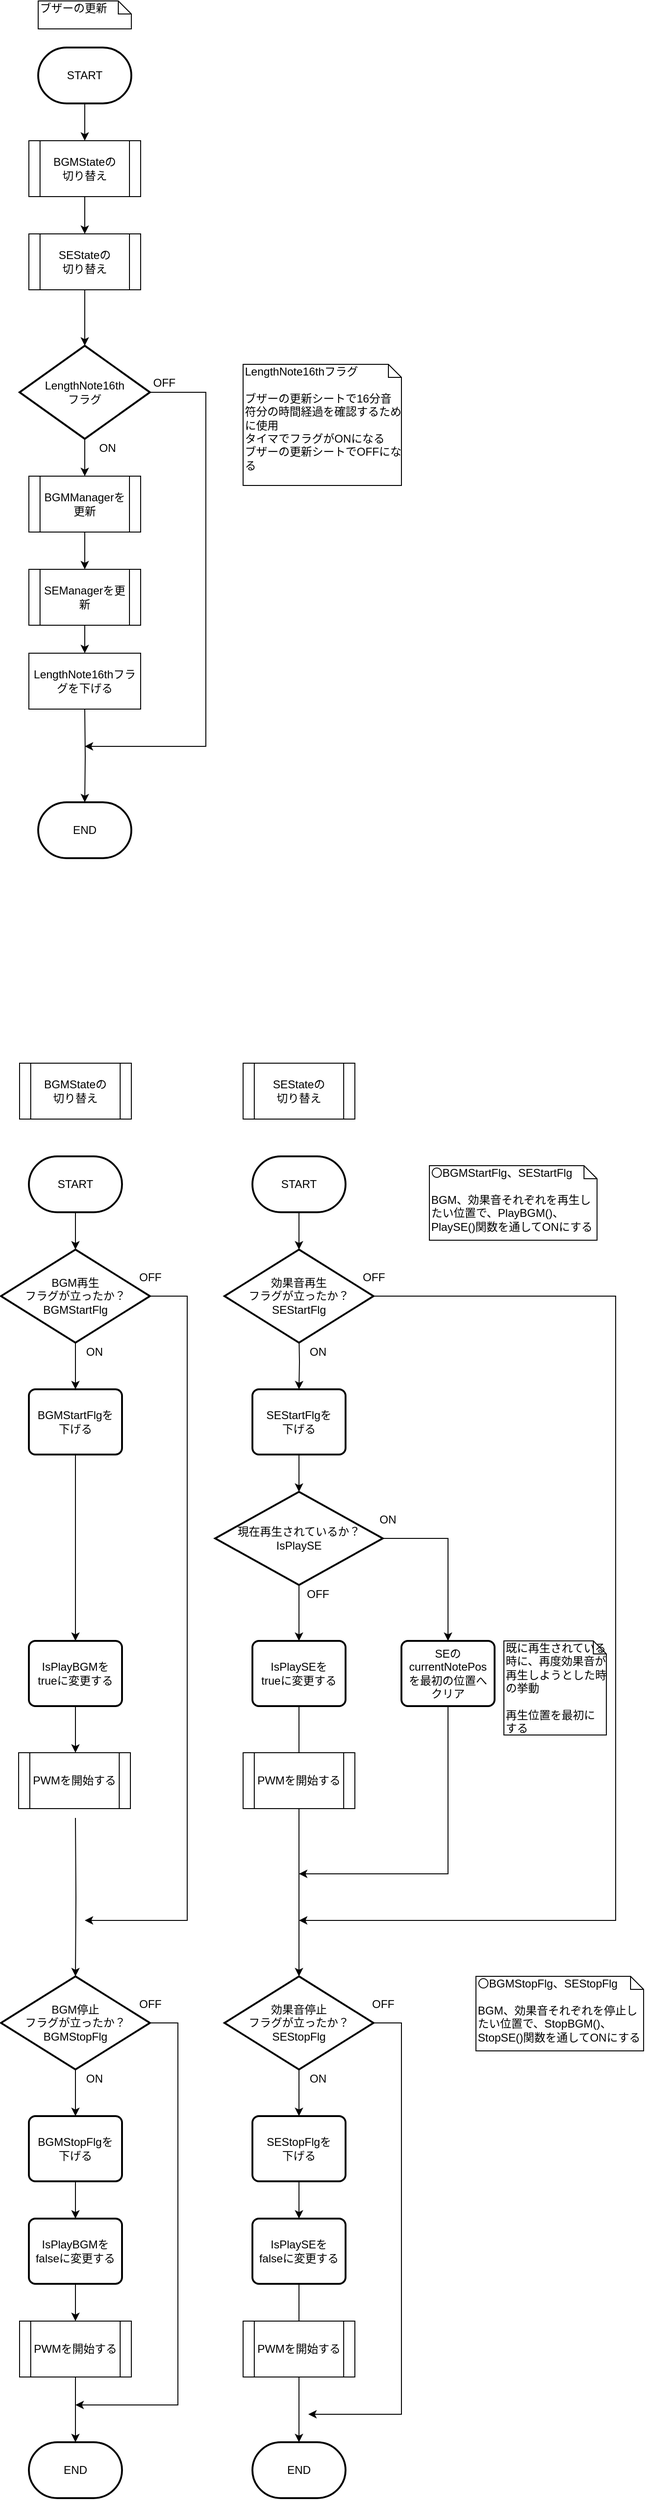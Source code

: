 <mxfile version="13.5.1" type="device" pages="5"><diagram name="ブザーの更新" id="sHjXgTzeAOtryM8AVv4b"><mxGraphModel dx="1662" dy="822" grid="1" gridSize="10" guides="1" tooltips="1" connect="1" arrows="1" fold="1" page="1" pageScale="1" pageWidth="827" pageHeight="1169" math="0" shadow="0"><root><mxCell id="dr038-qqmDyIK8T8McZE-0"/><mxCell id="dr038-qqmDyIK8T8McZE-1" parent="dr038-qqmDyIK8T8McZE-0"/><mxCell id="W0YhLz_EQgFUQMOhoSJx-53" value="" style="edgeStyle=orthogonalEdgeStyle;rounded=0;orthogonalLoop=1;jettySize=auto;html=1;" parent="dr038-qqmDyIK8T8McZE-1" source="dr038-qqmDyIK8T8McZE-3" target="W0YhLz_EQgFUQMOhoSJx-22" edge="1"><mxGeometry relative="1" as="geometry"/></mxCell><mxCell id="dr038-qqmDyIK8T8McZE-3" value="START" style="strokeWidth=2;html=1;shape=mxgraph.flowchart.terminator;whiteSpace=wrap;" parent="dr038-qqmDyIK8T8McZE-1" vertex="1"><mxGeometry x="100" y="100" width="100" height="60" as="geometry"/></mxCell><mxCell id="dr038-qqmDyIK8T8McZE-4" value="ブザーの更新" style="shape=note;whiteSpace=wrap;html=1;size=14;verticalAlign=top;align=left;spacingTop=-6;" parent="dr038-qqmDyIK8T8McZE-1" vertex="1"><mxGeometry x="100" y="50" width="100" height="30" as="geometry"/></mxCell><mxCell id="dr038-qqmDyIK8T8McZE-5" value="" style="edgeStyle=orthogonalEdgeStyle;rounded=0;orthogonalLoop=1;jettySize=auto;html=1;exitX=0.5;exitY=1;exitDx=0;exitDy=0;" parent="dr038-qqmDyIK8T8McZE-1" source="G2oQgX6TiOGb2vG8f04e-0" edge="1"><mxGeometry relative="1" as="geometry"><mxPoint x="150" y="610" as="sourcePoint"/><mxPoint x="150" y="660" as="targetPoint"/></mxGeometry></mxCell><mxCell id="dr038-qqmDyIK8T8McZE-7" value="" style="edgeStyle=orthogonalEdgeStyle;rounded=0;orthogonalLoop=1;jettySize=auto;html=1;exitX=0.5;exitY=1;exitDx=0;exitDy=0;" parent="dr038-qqmDyIK8T8McZE-1" source="G2oQgX6TiOGb2vG8f04e-1" edge="1"><mxGeometry relative="1" as="geometry"><mxPoint x="150" y="750" as="targetPoint"/><mxPoint x="150" y="710" as="sourcePoint"/></mxGeometry></mxCell><mxCell id="dr038-qqmDyIK8T8McZE-22" value="END" style="strokeWidth=2;html=1;shape=mxgraph.flowchart.terminator;whiteSpace=wrap;" parent="dr038-qqmDyIK8T8McZE-1" vertex="1"><mxGeometry x="100" y="910" width="100" height="60" as="geometry"/></mxCell><mxCell id="W0YhLz_EQgFUQMOhoSJx-0" value="BGMStateの&lt;br&gt;切り替え" style="shape=process;whiteSpace=wrap;html=1;backgroundOutline=1;" parent="dr038-qqmDyIK8T8McZE-1" vertex="1"><mxGeometry x="80" y="1190" width="120" height="60" as="geometry"/></mxCell><mxCell id="W0YhLz_EQgFUQMOhoSJx-1" value="" style="edgeStyle=orthogonalEdgeStyle;rounded=0;orthogonalLoop=1;jettySize=auto;html=1;" parent="dr038-qqmDyIK8T8McZE-1" source="W0YhLz_EQgFUQMOhoSJx-2" target="W0YhLz_EQgFUQMOhoSJx-5" edge="1"><mxGeometry relative="1" as="geometry"/></mxCell><mxCell id="W0YhLz_EQgFUQMOhoSJx-2" value="START" style="strokeWidth=2;html=1;shape=mxgraph.flowchart.terminator;whiteSpace=wrap;" parent="dr038-qqmDyIK8T8McZE-1" vertex="1"><mxGeometry x="90" y="1290" width="100" height="60" as="geometry"/></mxCell><mxCell id="W0YhLz_EQgFUQMOhoSJx-3" value="" style="edgeStyle=orthogonalEdgeStyle;rounded=0;orthogonalLoop=1;jettySize=auto;html=1;" parent="dr038-qqmDyIK8T8McZE-1" source="W0YhLz_EQgFUQMOhoSJx-5" target="W0YhLz_EQgFUQMOhoSJx-7" edge="1"><mxGeometry relative="1" as="geometry"/></mxCell><mxCell id="W0YhLz_EQgFUQMOhoSJx-4" style="edgeStyle=orthogonalEdgeStyle;rounded=0;orthogonalLoop=1;jettySize=auto;html=1;" parent="dr038-qqmDyIK8T8McZE-1" source="W0YhLz_EQgFUQMOhoSJx-5" edge="1"><mxGeometry relative="1" as="geometry"><mxPoint x="150" y="2110" as="targetPoint"/><Array as="points"><mxPoint x="260" y="1440"/><mxPoint x="260" y="2110"/></Array></mxGeometry></mxCell><mxCell id="W0YhLz_EQgFUQMOhoSJx-5" value="BGM再生&lt;br&gt;フラグが立ったか？&lt;br&gt;BGMStartFlg" style="strokeWidth=2;html=1;shape=mxgraph.flowchart.decision;whiteSpace=wrap;" parent="dr038-qqmDyIK8T8McZE-1" vertex="1"><mxGeometry x="60" y="1390" width="160" height="100" as="geometry"/></mxCell><mxCell id="W0YhLz_EQgFUQMOhoSJx-6" value="" style="edgeStyle=orthogonalEdgeStyle;rounded=0;orthogonalLoop=1;jettySize=auto;html=1;" parent="dr038-qqmDyIK8T8McZE-1" source="W0YhLz_EQgFUQMOhoSJx-7" target="W0YhLz_EQgFUQMOhoSJx-9" edge="1"><mxGeometry relative="1" as="geometry"/></mxCell><mxCell id="W0YhLz_EQgFUQMOhoSJx-7" value="BGMStartFlgを&lt;br&gt;下げる" style="rounded=1;whiteSpace=wrap;html=1;absoluteArcSize=1;arcSize=14;strokeWidth=2;" parent="dr038-qqmDyIK8T8McZE-1" vertex="1"><mxGeometry x="90" y="1540" width="100" height="70" as="geometry"/></mxCell><mxCell id="W0YhLz_EQgFUQMOhoSJx-8" value="" style="edgeStyle=orthogonalEdgeStyle;rounded=0;orthogonalLoop=1;jettySize=auto;html=1;entryX=0.5;entryY=0;entryDx=0;entryDy=0;entryPerimeter=0;" parent="dr038-qqmDyIK8T8McZE-1" target="W0YhLz_EQgFUQMOhoSJx-14" edge="1"><mxGeometry relative="1" as="geometry"><mxPoint x="140" y="1940" as="targetPoint"/><mxPoint x="140" y="2000" as="sourcePoint"/></mxGeometry></mxCell><mxCell id="W0YhLz_EQgFUQMOhoSJx-9" value="IsPlayBGMを&lt;br&gt;trueに変更する" style="rounded=1;whiteSpace=wrap;html=1;absoluteArcSize=1;arcSize=14;strokeWidth=2;" parent="dr038-qqmDyIK8T8McZE-1" vertex="1"><mxGeometry x="90" y="1810" width="100" height="70" as="geometry"/></mxCell><mxCell id="W0YhLz_EQgFUQMOhoSJx-10" value="ON" style="text;html=1;align=center;verticalAlign=middle;resizable=0;points=[];autosize=1;" parent="dr038-qqmDyIK8T8McZE-1" vertex="1"><mxGeometry x="145" y="1490" width="30" height="20" as="geometry"/></mxCell><mxCell id="W0YhLz_EQgFUQMOhoSJx-11" value="OFF" style="text;html=1;align=center;verticalAlign=middle;resizable=0;points=[];autosize=1;" parent="dr038-qqmDyIK8T8McZE-1" vertex="1"><mxGeometry x="200" y="1410" width="40" height="20" as="geometry"/></mxCell><mxCell id="W0YhLz_EQgFUQMOhoSJx-12" value="" style="edgeStyle=orthogonalEdgeStyle;rounded=0;orthogonalLoop=1;jettySize=auto;html=1;" parent="dr038-qqmDyIK8T8McZE-1" source="W0YhLz_EQgFUQMOhoSJx-14" target="W0YhLz_EQgFUQMOhoSJx-16" edge="1"><mxGeometry relative="1" as="geometry"/></mxCell><mxCell id="W0YhLz_EQgFUQMOhoSJx-13" style="edgeStyle=orthogonalEdgeStyle;rounded=0;orthogonalLoop=1;jettySize=auto;html=1;" parent="dr038-qqmDyIK8T8McZE-1" source="W0YhLz_EQgFUQMOhoSJx-14" edge="1"><mxGeometry relative="1" as="geometry"><mxPoint x="140" y="2630" as="targetPoint"/><Array as="points"><mxPoint x="250" y="2220"/><mxPoint x="250" y="2630"/><mxPoint x="150" y="2630"/></Array></mxGeometry></mxCell><mxCell id="W0YhLz_EQgFUQMOhoSJx-14" value="BGM停止&lt;br&gt;フラグが立ったか？&lt;br&gt;BGMStopFlg" style="strokeWidth=2;html=1;shape=mxgraph.flowchart.decision;whiteSpace=wrap;" parent="dr038-qqmDyIK8T8McZE-1" vertex="1"><mxGeometry x="60" y="2170" width="160" height="100" as="geometry"/></mxCell><mxCell id="W0YhLz_EQgFUQMOhoSJx-15" value="" style="edgeStyle=orthogonalEdgeStyle;rounded=0;orthogonalLoop=1;jettySize=auto;html=1;" parent="dr038-qqmDyIK8T8McZE-1" source="W0YhLz_EQgFUQMOhoSJx-16" target="W0YhLz_EQgFUQMOhoSJx-18" edge="1"><mxGeometry relative="1" as="geometry"/></mxCell><mxCell id="W0YhLz_EQgFUQMOhoSJx-16" value="BGMStopFlgを&lt;br&gt;下げる" style="rounded=1;whiteSpace=wrap;html=1;absoluteArcSize=1;arcSize=14;strokeWidth=2;" parent="dr038-qqmDyIK8T8McZE-1" vertex="1"><mxGeometry x="90" y="2320" width="100" height="70" as="geometry"/></mxCell><mxCell id="W0YhLz_EQgFUQMOhoSJx-17" value="" style="edgeStyle=orthogonalEdgeStyle;rounded=0;orthogonalLoop=1;jettySize=auto;html=1;entryX=0.5;entryY=0;entryDx=0;entryDy=0;entryPerimeter=0;" parent="dr038-qqmDyIK8T8McZE-1" source="dOXR6lsI84Fi3N2v8vNx-7" target="W0YhLz_EQgFUQMOhoSJx-21" edge="1"><mxGeometry relative="1" as="geometry"><mxPoint x="140" y="2630" as="targetPoint"/><mxPoint x="139" y="2610" as="sourcePoint"/></mxGeometry></mxCell><mxCell id="dOXR6lsI84Fi3N2v8vNx-8" value="" style="edgeStyle=orthogonalEdgeStyle;rounded=0;orthogonalLoop=1;jettySize=auto;html=1;" parent="dr038-qqmDyIK8T8McZE-1" source="W0YhLz_EQgFUQMOhoSJx-18" target="dOXR6lsI84Fi3N2v8vNx-7" edge="1"><mxGeometry relative="1" as="geometry"/></mxCell><mxCell id="W0YhLz_EQgFUQMOhoSJx-18" value="IsPlayBGMを&lt;br&gt;falseに変更する" style="rounded=1;whiteSpace=wrap;html=1;absoluteArcSize=1;arcSize=14;strokeWidth=2;" parent="dr038-qqmDyIK8T8McZE-1" vertex="1"><mxGeometry x="90" y="2430" width="100" height="70" as="geometry"/></mxCell><mxCell id="W0YhLz_EQgFUQMOhoSJx-19" value="ON" style="text;html=1;align=center;verticalAlign=middle;resizable=0;points=[];autosize=1;" parent="dr038-qqmDyIK8T8McZE-1" vertex="1"><mxGeometry x="145" y="2270" width="30" height="20" as="geometry"/></mxCell><mxCell id="W0YhLz_EQgFUQMOhoSJx-20" value="OFF" style="text;html=1;align=center;verticalAlign=middle;resizable=0;points=[];autosize=1;" parent="dr038-qqmDyIK8T8McZE-1" vertex="1"><mxGeometry x="200" y="2190" width="40" height="20" as="geometry"/></mxCell><mxCell id="W0YhLz_EQgFUQMOhoSJx-21" value="END" style="strokeWidth=2;html=1;shape=mxgraph.flowchart.terminator;whiteSpace=wrap;" parent="dr038-qqmDyIK8T8McZE-1" vertex="1"><mxGeometry x="90" y="2670" width="100" height="60" as="geometry"/></mxCell><mxCell id="W0YhLz_EQgFUQMOhoSJx-52" value="" style="edgeStyle=orthogonalEdgeStyle;rounded=0;orthogonalLoop=1;jettySize=auto;html=1;" parent="dr038-qqmDyIK8T8McZE-1" source="W0YhLz_EQgFUQMOhoSJx-22" target="W0YhLz_EQgFUQMOhoSJx-23" edge="1"><mxGeometry relative="1" as="geometry"/></mxCell><mxCell id="W0YhLz_EQgFUQMOhoSJx-22" value="BGMStateの&lt;br&gt;切り替え" style="shape=process;whiteSpace=wrap;html=1;backgroundOutline=1;" parent="dr038-qqmDyIK8T8McZE-1" vertex="1"><mxGeometry x="90" y="200" width="120" height="60" as="geometry"/></mxCell><mxCell id="W0YhLz_EQgFUQMOhoSJx-51" value="" style="edgeStyle=orthogonalEdgeStyle;rounded=0;orthogonalLoop=1;jettySize=auto;html=1;" parent="dr038-qqmDyIK8T8McZE-1" source="W0YhLz_EQgFUQMOhoSJx-23" target="W0YhLz_EQgFUQMOhoSJx-46" edge="1"><mxGeometry relative="1" as="geometry"/></mxCell><mxCell id="W0YhLz_EQgFUQMOhoSJx-23" value="SEStateの&lt;br&gt;切り替え" style="shape=process;whiteSpace=wrap;html=1;backgroundOutline=1;" parent="dr038-qqmDyIK8T8McZE-1" vertex="1"><mxGeometry x="90" y="300" width="120" height="60" as="geometry"/></mxCell><mxCell id="W0YhLz_EQgFUQMOhoSJx-24" value="SEStateの&lt;br&gt;切り替え" style="shape=process;whiteSpace=wrap;html=1;backgroundOutline=1;" parent="dr038-qqmDyIK8T8McZE-1" vertex="1"><mxGeometry x="320" y="1190" width="120" height="60" as="geometry"/></mxCell><mxCell id="W0YhLz_EQgFUQMOhoSJx-25" value="" style="edgeStyle=orthogonalEdgeStyle;rounded=0;orthogonalLoop=1;jettySize=auto;html=1;" parent="dr038-qqmDyIK8T8McZE-1" source="W0YhLz_EQgFUQMOhoSJx-26" target="W0YhLz_EQgFUQMOhoSJx-29" edge="1"><mxGeometry relative="1" as="geometry"/></mxCell><mxCell id="W0YhLz_EQgFUQMOhoSJx-26" value="START" style="strokeWidth=2;html=1;shape=mxgraph.flowchart.terminator;whiteSpace=wrap;" parent="dr038-qqmDyIK8T8McZE-1" vertex="1"><mxGeometry x="330" y="1290" width="100" height="60" as="geometry"/></mxCell><mxCell id="W0YhLz_EQgFUQMOhoSJx-27" value="" style="edgeStyle=orthogonalEdgeStyle;rounded=0;orthogonalLoop=1;jettySize=auto;html=1;entryX=0.5;entryY=0;entryDx=0;entryDy=0;" parent="dr038-qqmDyIK8T8McZE-1" edge="1" target="jFq9Rz49-aCtta7jJEI0-0"><mxGeometry relative="1" as="geometry"><mxPoint x="380" y="1480" as="sourcePoint"/><mxPoint x="380" y="1530" as="targetPoint"/></mxGeometry></mxCell><mxCell id="W0YhLz_EQgFUQMOhoSJx-28" style="edgeStyle=orthogonalEdgeStyle;rounded=0;orthogonalLoop=1;jettySize=auto;html=1;exitX=1;exitY=0.5;exitDx=0;exitDy=0;exitPerimeter=0;" parent="dr038-qqmDyIK8T8McZE-1" source="W0YhLz_EQgFUQMOhoSJx-29" edge="1"><mxGeometry relative="1" as="geometry"><mxPoint x="380" y="2110" as="targetPoint"/><Array as="points"><mxPoint x="720" y="1440"/><mxPoint x="720" y="2110"/></Array></mxGeometry></mxCell><mxCell id="W0YhLz_EQgFUQMOhoSJx-29" value="効果音再生&lt;br&gt;フラグが立ったか？&lt;br&gt;SEStartFlg" style="strokeWidth=2;html=1;shape=mxgraph.flowchart.decision;whiteSpace=wrap;" parent="dr038-qqmDyIK8T8McZE-1" vertex="1"><mxGeometry x="300" y="1390" width="160" height="100" as="geometry"/></mxCell><mxCell id="W0YhLz_EQgFUQMOhoSJx-32" value="" style="edgeStyle=orthogonalEdgeStyle;rounded=0;orthogonalLoop=1;jettySize=auto;html=1;" parent="dr038-qqmDyIK8T8McZE-1" source="W0YhLz_EQgFUQMOhoSJx-33" edge="1"><mxGeometry relative="1" as="geometry"><mxPoint x="380" y="2170" as="targetPoint"/></mxGeometry></mxCell><mxCell id="W0YhLz_EQgFUQMOhoSJx-33" value="IsPlaySEを&lt;br&gt;trueに変更する" style="rounded=1;whiteSpace=wrap;html=1;absoluteArcSize=1;arcSize=14;strokeWidth=2;" parent="dr038-qqmDyIK8T8McZE-1" vertex="1"><mxGeometry x="330" y="1810" width="100" height="70" as="geometry"/></mxCell><mxCell id="W0YhLz_EQgFUQMOhoSJx-34" value="ON" style="text;html=1;align=center;verticalAlign=middle;resizable=0;points=[];autosize=1;" parent="dr038-qqmDyIK8T8McZE-1" vertex="1"><mxGeometry x="385" y="1490" width="30" height="20" as="geometry"/></mxCell><mxCell id="W0YhLz_EQgFUQMOhoSJx-35" value="OFF" style="text;html=1;align=center;verticalAlign=middle;resizable=0;points=[];autosize=1;" parent="dr038-qqmDyIK8T8McZE-1" vertex="1"><mxGeometry x="440" y="1410" width="40" height="20" as="geometry"/></mxCell><mxCell id="W0YhLz_EQgFUQMOhoSJx-36" value="" style="edgeStyle=orthogonalEdgeStyle;rounded=0;orthogonalLoop=1;jettySize=auto;html=1;" parent="dr038-qqmDyIK8T8McZE-1" source="W0YhLz_EQgFUQMOhoSJx-38" target="W0YhLz_EQgFUQMOhoSJx-40" edge="1"><mxGeometry relative="1" as="geometry"/></mxCell><mxCell id="W0YhLz_EQgFUQMOhoSJx-37" style="edgeStyle=orthogonalEdgeStyle;rounded=0;orthogonalLoop=1;jettySize=auto;html=1;" parent="dr038-qqmDyIK8T8McZE-1" source="W0YhLz_EQgFUQMOhoSJx-38" edge="1"><mxGeometry relative="1" as="geometry"><mxPoint x="390" y="2640" as="targetPoint"/><Array as="points"><mxPoint x="490" y="2220"/><mxPoint x="490" y="2640"/><mxPoint x="390" y="2640"/></Array></mxGeometry></mxCell><mxCell id="W0YhLz_EQgFUQMOhoSJx-38" value="効果音停止&lt;br&gt;フラグが立ったか？&lt;br&gt;SEStopFlg" style="strokeWidth=2;html=1;shape=mxgraph.flowchart.decision;whiteSpace=wrap;" parent="dr038-qqmDyIK8T8McZE-1" vertex="1"><mxGeometry x="300" y="2170" width="160" height="100" as="geometry"/></mxCell><mxCell id="W0YhLz_EQgFUQMOhoSJx-39" value="" style="edgeStyle=orthogonalEdgeStyle;rounded=0;orthogonalLoop=1;jettySize=auto;html=1;" parent="dr038-qqmDyIK8T8McZE-1" source="W0YhLz_EQgFUQMOhoSJx-40" target="W0YhLz_EQgFUQMOhoSJx-42" edge="1"><mxGeometry relative="1" as="geometry"/></mxCell><mxCell id="W0YhLz_EQgFUQMOhoSJx-40" value="SEStopFlgを&lt;br&gt;下げる" style="rounded=1;whiteSpace=wrap;html=1;absoluteArcSize=1;arcSize=14;strokeWidth=2;" parent="dr038-qqmDyIK8T8McZE-1" vertex="1"><mxGeometry x="330" y="2320" width="100" height="70" as="geometry"/></mxCell><mxCell id="W0YhLz_EQgFUQMOhoSJx-41" value="" style="edgeStyle=orthogonalEdgeStyle;rounded=0;orthogonalLoop=1;jettySize=auto;html=1;" parent="dr038-qqmDyIK8T8McZE-1" source="W0YhLz_EQgFUQMOhoSJx-42" target="W0YhLz_EQgFUQMOhoSJx-45" edge="1"><mxGeometry relative="1" as="geometry"><mxPoint x="380" y="2630" as="targetPoint"/></mxGeometry></mxCell><mxCell id="W0YhLz_EQgFUQMOhoSJx-42" value="IsPlaySEを&lt;br&gt;falseに変更する" style="rounded=1;whiteSpace=wrap;html=1;absoluteArcSize=1;arcSize=14;strokeWidth=2;" parent="dr038-qqmDyIK8T8McZE-1" vertex="1"><mxGeometry x="330" y="2430" width="100" height="70" as="geometry"/></mxCell><mxCell id="W0YhLz_EQgFUQMOhoSJx-43" value="ON" style="text;html=1;align=center;verticalAlign=middle;resizable=0;points=[];autosize=1;" parent="dr038-qqmDyIK8T8McZE-1" vertex="1"><mxGeometry x="385" y="2270" width="30" height="20" as="geometry"/></mxCell><mxCell id="W0YhLz_EQgFUQMOhoSJx-44" value="OFF" style="text;html=1;align=center;verticalAlign=middle;resizable=0;points=[];autosize=1;" parent="dr038-qqmDyIK8T8McZE-1" vertex="1"><mxGeometry x="450" y="2190" width="40" height="20" as="geometry"/></mxCell><mxCell id="W0YhLz_EQgFUQMOhoSJx-45" value="END" style="strokeWidth=2;html=1;shape=mxgraph.flowchart.terminator;whiteSpace=wrap;" parent="dr038-qqmDyIK8T8McZE-1" vertex="1"><mxGeometry x="330" y="2670" width="100" height="60" as="geometry"/></mxCell><mxCell id="W0YhLz_EQgFUQMOhoSJx-47" value="" style="edgeStyle=orthogonalEdgeStyle;rounded=0;orthogonalLoop=1;jettySize=auto;html=1;" parent="dr038-qqmDyIK8T8McZE-1" source="W0YhLz_EQgFUQMOhoSJx-46" edge="1"><mxGeometry relative="1" as="geometry"><mxPoint x="150" y="560" as="targetPoint"/></mxGeometry></mxCell><mxCell id="W0YhLz_EQgFUQMOhoSJx-48" style="edgeStyle=orthogonalEdgeStyle;rounded=0;orthogonalLoop=1;jettySize=auto;html=1;" parent="dr038-qqmDyIK8T8McZE-1" source="W0YhLz_EQgFUQMOhoSJx-46" edge="1"><mxGeometry relative="1" as="geometry"><mxPoint x="150" y="850" as="targetPoint"/><Array as="points"><mxPoint x="280" y="470"/><mxPoint x="280" y="850"/><mxPoint x="150" y="850"/></Array></mxGeometry></mxCell><mxCell id="W0YhLz_EQgFUQMOhoSJx-46" value="&lt;span style=&quot;text-align: left&quot;&gt;LengthNote16th&lt;br&gt;フラグ&lt;/span&gt;" style="strokeWidth=2;html=1;shape=mxgraph.flowchart.decision;whiteSpace=wrap;" parent="dr038-qqmDyIK8T8McZE-1" vertex="1"><mxGeometry x="80" y="420" width="140" height="100" as="geometry"/></mxCell><mxCell id="W0YhLz_EQgFUQMOhoSJx-49" value="ON" style="text;html=1;align=center;verticalAlign=middle;resizable=0;points=[];autosize=1;" parent="dr038-qqmDyIK8T8McZE-1" vertex="1"><mxGeometry x="159" y="520" width="30" height="20" as="geometry"/></mxCell><mxCell id="W0YhLz_EQgFUQMOhoSJx-50" value="OFF" style="text;html=1;align=center;verticalAlign=middle;resizable=0;points=[];autosize=1;" parent="dr038-qqmDyIK8T8McZE-1" vertex="1"><mxGeometry x="215" y="450" width="40" height="20" as="geometry"/></mxCell><mxCell id="wUmr7rL4XI4OjzSfEoUU-0" value="LengthNote16thフラグ&lt;br&gt;&lt;br&gt;ブザーの更新シートで16分音符分の時間経過を確認するために使用&lt;br&gt;タイマでフラグがONになる&lt;br&gt;ブザーの更新シートでOFFになる" style="shape=note;whiteSpace=wrap;html=1;size=14;verticalAlign=top;align=left;spacingTop=-6;" parent="dr038-qqmDyIK8T8McZE-1" vertex="1"><mxGeometry x="320" y="440" width="170" height="130" as="geometry"/></mxCell><mxCell id="DAbxYG-DEQaKZM_AroCI-1" style="edgeStyle=orthogonalEdgeStyle;rounded=0;orthogonalLoop=1;jettySize=auto;html=1;" parent="dr038-qqmDyIK8T8McZE-1" target="dr038-qqmDyIK8T8McZE-22" edge="1"><mxGeometry relative="1" as="geometry"><mxPoint x="150" y="810" as="sourcePoint"/></mxGeometry></mxCell><mxCell id="G2oQgX6TiOGb2vG8f04e-0" value="&lt;span&gt;BGMManagerを更新&lt;/span&gt;" style="shape=process;whiteSpace=wrap;html=1;backgroundOutline=1;" parent="dr038-qqmDyIK8T8McZE-1" vertex="1"><mxGeometry x="90" y="560" width="120" height="60" as="geometry"/></mxCell><mxCell id="G2oQgX6TiOGb2vG8f04e-1" value="&lt;span&gt;SEManagerを更新&lt;/span&gt;" style="shape=process;whiteSpace=wrap;html=1;backgroundOutline=1;" parent="dr038-qqmDyIK8T8McZE-1" vertex="1"><mxGeometry x="90" y="660" width="120" height="60" as="geometry"/></mxCell><mxCell id="G2oQgX6TiOGb2vG8f04e-2" value="&lt;span&gt;LengthNote16thフラグを下げる&lt;/span&gt;" style="rounded=0;whiteSpace=wrap;html=1;" parent="dr038-qqmDyIK8T8McZE-1" vertex="1"><mxGeometry x="90" y="750" width="120" height="60" as="geometry"/></mxCell><mxCell id="Gq7NbYDYflofkn9D83_M-3" style="edgeStyle=orthogonalEdgeStyle;rounded=0;orthogonalLoop=1;jettySize=auto;html=1;" parent="dr038-qqmDyIK8T8McZE-1" source="Gq7NbYDYflofkn9D83_M-0" edge="1"><mxGeometry relative="1" as="geometry"><mxPoint x="380" y="1810" as="targetPoint"/></mxGeometry></mxCell><mxCell id="Gq7NbYDYflofkn9D83_M-6" style="edgeStyle=orthogonalEdgeStyle;rounded=0;orthogonalLoop=1;jettySize=auto;html=1;" parent="dr038-qqmDyIK8T8McZE-1" source="Gq7NbYDYflofkn9D83_M-0" target="Gq7NbYDYflofkn9D83_M-4" edge="1"><mxGeometry relative="1" as="geometry"/></mxCell><mxCell id="Gq7NbYDYflofkn9D83_M-0" value="現在再生されているか？&lt;br&gt;IsPlaySE" style="strokeWidth=2;html=1;shape=mxgraph.flowchart.decision;whiteSpace=wrap;" parent="dr038-qqmDyIK8T8McZE-1" vertex="1"><mxGeometry x="290" y="1650" width="180" height="100" as="geometry"/></mxCell><mxCell id="Gq7NbYDYflofkn9D83_M-1" value="ON" style="text;html=1;align=center;verticalAlign=middle;resizable=0;points=[];autosize=1;" parent="dr038-qqmDyIK8T8McZE-1" vertex="1"><mxGeometry x="460" y="1670" width="30" height="20" as="geometry"/></mxCell><mxCell id="Gq7NbYDYflofkn9D83_M-2" value="OFF" style="text;html=1;align=center;verticalAlign=middle;resizable=0;points=[];autosize=1;" parent="dr038-qqmDyIK8T8McZE-1" vertex="1"><mxGeometry x="380" y="1750" width="40" height="20" as="geometry"/></mxCell><mxCell id="Gq7NbYDYflofkn9D83_M-5" style="edgeStyle=orthogonalEdgeStyle;rounded=0;orthogonalLoop=1;jettySize=auto;html=1;" parent="dr038-qqmDyIK8T8McZE-1" source="Gq7NbYDYflofkn9D83_M-4" edge="1"><mxGeometry relative="1" as="geometry"><mxPoint x="380" y="2060" as="targetPoint"/><Array as="points"><mxPoint x="540" y="2060"/></Array></mxGeometry></mxCell><mxCell id="Gq7NbYDYflofkn9D83_M-4" value="SEの&lt;br&gt;currentNotePos&lt;br&gt;を最初の位置へ&lt;br&gt;クリア" style="rounded=1;whiteSpace=wrap;html=1;absoluteArcSize=1;arcSize=14;strokeWidth=2;" parent="dr038-qqmDyIK8T8McZE-1" vertex="1"><mxGeometry x="490" y="1810" width="100" height="70" as="geometry"/></mxCell><mxCell id="Gq7NbYDYflofkn9D83_M-7" value="既に再生されている時に、再度効果音が再生しようとした時の挙動&lt;br&gt;&lt;br&gt;再生位置を最初にする" style="shape=note;whiteSpace=wrap;html=1;size=14;verticalAlign=top;align=left;spacingTop=-6;" parent="dr038-qqmDyIK8T8McZE-1" vertex="1"><mxGeometry x="600" y="1810" width="110" height="101" as="geometry"/></mxCell><mxCell id="-qMV9gJSECSFKtpwPz8T-0" value="〇BGMStartFlg、SEStartFlg&lt;br&gt;&lt;br&gt;BGM、効果音それぞれを再生したい位置で、PlayBGM()、PlaySE()関数を通してONにする" style="shape=note;whiteSpace=wrap;html=1;size=14;verticalAlign=top;align=left;spacingTop=-6;" parent="dr038-qqmDyIK8T8McZE-1" vertex="1"><mxGeometry x="520" y="1300" width="180" height="80" as="geometry"/></mxCell><mxCell id="-qMV9gJSECSFKtpwPz8T-1" value="〇BGMStopFlg、SEStopFlg&lt;br&gt;&lt;br&gt;BGM、効果音それぞれを停止したい位置で、StopBGM()、StopSE()関数を通してONにする" style="shape=note;whiteSpace=wrap;html=1;size=14;verticalAlign=top;align=left;spacingTop=-6;" parent="dr038-qqmDyIK8T8McZE-1" vertex="1"><mxGeometry x="570" y="2170" width="180" height="80" as="geometry"/></mxCell><mxCell id="dOXR6lsI84Fi3N2v8vNx-1" value="" style="edgeStyle=orthogonalEdgeStyle;rounded=0;orthogonalLoop=1;jettySize=auto;html=1;entryX=0.5;entryY=0;entryDx=0;entryDy=0;entryPerimeter=0;" parent="dr038-qqmDyIK8T8McZE-1" source="W0YhLz_EQgFUQMOhoSJx-9" edge="1"><mxGeometry relative="1" as="geometry"><mxPoint x="140" y="1930" as="targetPoint"/><mxPoint x="140" y="1880" as="sourcePoint"/></mxGeometry></mxCell><mxCell id="dOXR6lsI84Fi3N2v8vNx-5" value="&lt;span&gt;PWMを開始する&lt;/span&gt;" style="shape=process;whiteSpace=wrap;html=1;backgroundOutline=1;" parent="dr038-qqmDyIK8T8McZE-1" vertex="1"><mxGeometry x="79" y="1930" width="120" height="60" as="geometry"/></mxCell><mxCell id="dOXR6lsI84Fi3N2v8vNx-6" value="&lt;span&gt;PWMを開始する&lt;/span&gt;" style="shape=process;whiteSpace=wrap;html=1;backgroundOutline=1;" parent="dr038-qqmDyIK8T8McZE-1" vertex="1"><mxGeometry x="320" y="1930" width="120" height="60" as="geometry"/></mxCell><mxCell id="dOXR6lsI84Fi3N2v8vNx-7" value="&lt;span&gt;PWMを開始する&lt;/span&gt;" style="shape=process;whiteSpace=wrap;html=1;backgroundOutline=1;" parent="dr038-qqmDyIK8T8McZE-1" vertex="1"><mxGeometry x="80" y="2540" width="120" height="60" as="geometry"/></mxCell><mxCell id="dOXR6lsI84Fi3N2v8vNx-9" value="&lt;span&gt;PWMを開始する&lt;/span&gt;" style="shape=process;whiteSpace=wrap;html=1;backgroundOutline=1;" parent="dr038-qqmDyIK8T8McZE-1" vertex="1"><mxGeometry x="320" y="2540" width="120" height="60" as="geometry"/></mxCell><mxCell id="jFq9Rz49-aCtta7jJEI0-1" value="" style="edgeStyle=orthogonalEdgeStyle;rounded=0;orthogonalLoop=1;jettySize=auto;html=1;" edge="1" parent="dr038-qqmDyIK8T8McZE-1" source="jFq9Rz49-aCtta7jJEI0-0" target="Gq7NbYDYflofkn9D83_M-0"><mxGeometry relative="1" as="geometry"/></mxCell><mxCell id="jFq9Rz49-aCtta7jJEI0-0" value="SEStartFlgを&lt;br&gt;下げる" style="rounded=1;whiteSpace=wrap;html=1;absoluteArcSize=1;arcSize=14;strokeWidth=2;" vertex="1" parent="dr038-qqmDyIK8T8McZE-1"><mxGeometry x="330" y="1540" width="100" height="70" as="geometry"/></mxCell></root></mxGraphModel></diagram><diagram name="BGMManagerを更新" id="ABgosr9o0sSPcyc1PMzt"><mxGraphModel dx="610" dy="618" grid="1" gridSize="10" guides="1" tooltips="1" connect="1" arrows="1" fold="1" page="1" pageScale="1" pageWidth="827" pageHeight="1169" math="0" shadow="0">&#xa;            &#xa;            &#xa;            <root>&#xa;                &#xa;                &#xa;                <mxCell id="4Xr6yz0XrZvKhtDLW0RJ-0"/>&#xa;                &#xa;                &#xa;                <mxCell id="4Xr6yz0XrZvKhtDLW0RJ-1" parent="4Xr6yz0XrZvKhtDLW0RJ-0"/>&#xa;                &#xa;                &#xa;                <mxCell id="4Xr6yz0XrZvKhtDLW0RJ-2" value="" style="edgeStyle=orthogonalEdgeStyle;rounded=0;orthogonalLoop=1;jettySize=auto;html=1;" parent="4Xr6yz0XrZvKhtDLW0RJ-1" source="4Xr6yz0XrZvKhtDLW0RJ-3" target="4Xr6yz0XrZvKhtDLW0RJ-31" edge="1">&#xa;                    &#xa;                    &#xa;                    <mxGeometry relative="1" as="geometry">&#xa;                        &#xa;                        &#xa;                        <mxPoint x="186" y="310" as="targetPoint"/>&#xa;                        &#xa;                    &#xa;                    </mxGeometry>&#xa;                    &#xa;                &#xa;                </mxCell>&#xa;                &#xa;                &#xa;                <mxCell id="4Xr6yz0XrZvKhtDLW0RJ-3" value="START" style="strokeWidth=2;html=1;shape=mxgraph.flowchart.terminator;whiteSpace=wrap;" parent="4Xr6yz0XrZvKhtDLW0RJ-1" vertex="1">&#xa;                    &#xa;                    &#xa;                    <mxGeometry x="136" y="210" width="100" height="60" as="geometry"/>&#xa;                    &#xa;                &#xa;                </mxCell>&#xa;                &#xa;                &#xa;                <mxCell id="4Xr6yz0XrZvKhtDLW0RJ-4" value="&lt;span style=&quot;text-align: center&quot;&gt;BGMManagerを更新&lt;/span&gt;" style="shape=note;whiteSpace=wrap;html=1;size=14;verticalAlign=top;align=left;spacingTop=-6;" parent="4Xr6yz0XrZvKhtDLW0RJ-1" vertex="1">&#xa;                    &#xa;                    &#xa;                    <mxGeometry x="121" y="150" width="130" height="40" as="geometry"/>&#xa;                    &#xa;                &#xa;                </mxCell>&#xa;                &#xa;                &#xa;                <mxCell id="4Xr6yz0XrZvKhtDLW0RJ-29" value="" style="edgeStyle=orthogonalEdgeStyle;rounded=0;orthogonalLoop=1;jettySize=auto;html=1;" parent="4Xr6yz0XrZvKhtDLW0RJ-1" source="4Xr6yz0XrZvKhtDLW0RJ-31" target="4Xr6yz0XrZvKhtDLW0RJ-34" edge="1">&#xa;                    &#xa;                    &#xa;                    <mxGeometry relative="1" as="geometry"/>&#xa;                    &#xa;                &#xa;                </mxCell>&#xa;                &#xa;                &#xa;                <mxCell id="4Xr6yz0XrZvKhtDLW0RJ-30" style="edgeStyle=orthogonalEdgeStyle;rounded=0;orthogonalLoop=1;jettySize=auto;html=1;" parent="4Xr6yz0XrZvKhtDLW0RJ-1" source="4Xr6yz0XrZvKhtDLW0RJ-31" edge="1">&#xa;                    &#xa;                    &#xa;                    <mxGeometry relative="1" as="geometry">&#xa;                        &#xa;                        &#xa;                        <mxPoint x="186" y="1370" as="targetPoint"/>&#xa;                        &#xa;                        &#xa;                        <Array as="points">&#xa;                            &#xa;                            &#xa;                            <mxPoint x="490" y="370"/>&#xa;                            &#xa;                            &#xa;                            <mxPoint x="490" y="1370"/>&#xa;                            &#xa;                            &#xa;                            <mxPoint x="186" y="1370"/>&#xa;                            &#xa;                        &#xa;                        </Array>&#xa;                        &#xa;                    &#xa;                    </mxGeometry>&#xa;                    &#xa;                &#xa;                </mxCell>&#xa;                &#xa;                &#xa;                <mxCell id="4Xr6yz0XrZvKhtDLW0RJ-31" value="現在BGMが&lt;br&gt;再生されているか&lt;br&gt;IsPlayBGM" style="strokeWidth=2;html=1;shape=mxgraph.flowchart.decision;whiteSpace=wrap;" parent="4Xr6yz0XrZvKhtDLW0RJ-1" vertex="1">&#xa;                    &#xa;                    &#xa;                    <mxGeometry x="72" y="320" width="228" height="100" as="geometry"/>&#xa;                    &#xa;                &#xa;                </mxCell>&#xa;                &#xa;                &#xa;                <mxCell id="4Xr6yz0XrZvKhtDLW0RJ-32" value="" style="edgeStyle=orthogonalEdgeStyle;rounded=0;orthogonalLoop=1;jettySize=auto;html=1;" parent="4Xr6yz0XrZvKhtDLW0RJ-1" source="4Xr6yz0XrZvKhtDLW0RJ-34" edge="1">&#xa;                    &#xa;                    &#xa;                    <mxGeometry relative="1" as="geometry">&#xa;                        &#xa;                        &#xa;                        <mxPoint x="186" y="650" as="targetPoint"/>&#xa;                        &#xa;                    &#xa;                    </mxGeometry>&#xa;                    &#xa;                &#xa;                </mxCell>&#xa;                &#xa;                &#xa;                <mxCell id="4Xr6yz0XrZvKhtDLW0RJ-33" style="edgeStyle=orthogonalEdgeStyle;rounded=0;orthogonalLoop=1;jettySize=auto;html=1;" parent="4Xr6yz0XrZvKhtDLW0RJ-1" source="4Xr6yz0XrZvKhtDLW0RJ-34" edge="1">&#xa;                    &#xa;                    &#xa;                    <mxGeometry relative="1" as="geometry">&#xa;                        &#xa;                        &#xa;                        <mxPoint x="186" y="790" as="targetPoint"/>&#xa;                        &#xa;                        &#xa;                        <Array as="points">&#xa;                            &#xa;                            &#xa;                            <mxPoint x="330" y="535"/>&#xa;                            &#xa;                            &#xa;                            <mxPoint x="330" y="790"/>&#xa;                            &#xa;                        &#xa;                        </Array>&#xa;                        &#xa;                    &#xa;                    </mxGeometry>&#xa;                    &#xa;                &#xa;                </mxCell>&#xa;                &#xa;                &#xa;                <mxCell id="4Xr6yz0XrZvKhtDLW0RJ-34" value="BGMの再生位置は終端か？&lt;br&gt;BGMNotePos" style="strokeWidth=2;html=1;shape=mxgraph.flowchart.decision;whiteSpace=wrap;" parent="4Xr6yz0XrZvKhtDLW0RJ-1" vertex="1">&#xa;                    &#xa;                    &#xa;                    <mxGeometry x="72" y="485" width="228" height="100" as="geometry"/>&#xa;                    &#xa;                &#xa;                </mxCell>&#xa;                &#xa;                &#xa;                <mxCell id="4Xr6yz0XrZvKhtDLW0RJ-35" value="YES" style="text;html=1;align=center;verticalAlign=middle;resizable=0;points=[];autosize=1;" parent="4Xr6yz0XrZvKhtDLW0RJ-1" vertex="1">&#xa;                    &#xa;                    &#xa;                    <mxGeometry x="196" y="430" width="40" height="20" as="geometry"/>&#xa;                    &#xa;                &#xa;                </mxCell>&#xa;                &#xa;                &#xa;                <mxCell id="4Xr6yz0XrZvKhtDLW0RJ-36" value="NO" style="text;html=1;align=center;verticalAlign=middle;resizable=0;points=[];autosize=1;" parent="4Xr6yz0XrZvKhtDLW0RJ-1" vertex="1">&#xa;                    &#xa;                    &#xa;                    <mxGeometry x="315" y="340" width="30" height="20" as="geometry"/>&#xa;                    &#xa;                &#xa;                </mxCell>&#xa;                &#xa;                &#xa;                <mxCell id="4Xr6yz0XrZvKhtDLW0RJ-37" value="YES" style="text;html=1;align=center;verticalAlign=middle;resizable=0;points=[];autosize=1;" parent="4Xr6yz0XrZvKhtDLW0RJ-1" vertex="1">&#xa;                    &#xa;                    &#xa;                    <mxGeometry x="190" y="585" width="40" height="20" as="geometry"/>&#xa;                    &#xa;                &#xa;                </mxCell>&#xa;                &#xa;                &#xa;                <mxCell id="4Xr6yz0XrZvKhtDLW0RJ-38" value="" style="edgeStyle=orthogonalEdgeStyle;rounded=0;orthogonalLoop=1;jettySize=auto;html=1;" parent="4Xr6yz0XrZvKhtDLW0RJ-1" target="4Xr6yz0XrZvKhtDLW0RJ-43" edge="1">&#xa;                    &#xa;                    &#xa;                    <mxGeometry relative="1" as="geometry">&#xa;                        &#xa;                        &#xa;                        <mxPoint x="186" y="750" as="sourcePoint"/>&#xa;                        &#xa;                    &#xa;                    </mxGeometry>&#xa;                    &#xa;                &#xa;                </mxCell>&#xa;                &#xa;                &#xa;                <mxCell id="4Xr6yz0XrZvKhtDLW0RJ-39" style="edgeStyle=orthogonalEdgeStyle;rounded=0;orthogonalLoop=1;jettySize=auto;html=1;exitX=0.5;exitY=1;exitDx=0;exitDy=0;" parent="4Xr6yz0XrZvKhtDLW0RJ-1" source="IRa_dM7qriDIy9-uKe1Z-0" target="4Xr6yz0XrZvKhtDLW0RJ-43" edge="1">&#xa;                    &#xa;                    &#xa;                    <mxGeometry relative="1" as="geometry">&#xa;                        &#xa;                        &#xa;                        <mxPoint x="186" y="750" as="sourcePoint"/>&#xa;                        &#xa;                    &#xa;                    </mxGeometry>&#xa;                    &#xa;                &#xa;                </mxCell>&#xa;                &#xa;                &#xa;                <mxCell id="4Xr6yz0XrZvKhtDLW0RJ-42" style="edgeStyle=orthogonalEdgeStyle;rounded=0;orthogonalLoop=1;jettySize=auto;html=1;entryX=0.5;entryY=0;entryDx=0;entryDy=0;" parent="4Xr6yz0XrZvKhtDLW0RJ-1" source="4Xr6yz0XrZvKhtDLW0RJ-43" target="IRa_dM7qriDIy9-uKe1Z-1" edge="1">&#xa;                    &#xa;                    &#xa;                    <mxGeometry relative="1" as="geometry">&#xa;                        &#xa;                        &#xa;                        <Array as="points">&#xa;                            &#xa;                            &#xa;                            <mxPoint x="382" y="880"/>&#xa;                            &#xa;                        &#xa;                        </Array>&#xa;                        &#xa;                        &#xa;                        <mxPoint x="380" y="1110" as="targetPoint"/>&#xa;                        &#xa;                    &#xa;                    </mxGeometry>&#xa;                    &#xa;                &#xa;                </mxCell>&#xa;                &#xa;                &#xa;                <mxCell id="0Jzsjs30BkO8wgTDrF6F-7" value="" style="edgeStyle=orthogonalEdgeStyle;rounded=0;orthogonalLoop=1;jettySize=auto;html=1;" parent="4Xr6yz0XrZvKhtDLW0RJ-1" source="4Xr6yz0XrZvKhtDLW0RJ-43" target="0Jzsjs30BkO8wgTDrF6F-4" edge="1">&#xa;                    &#xa;                    &#xa;                    <mxGeometry relative="1" as="geometry"/>&#xa;                    &#xa;                &#xa;                </mxCell>&#xa;                &#xa;                &#xa;                <mxCell id="4Xr6yz0XrZvKhtDLW0RJ-43" value="現在選択されている音符の長さ分&lt;br&gt;時間は経過したか？&lt;br&gt;currentNoteLength &amp;lt;= 0" style="strokeWidth=2;html=1;shape=mxgraph.flowchart.decision;whiteSpace=wrap;" parent="4Xr6yz0XrZvKhtDLW0RJ-1" vertex="1">&#xa;                    &#xa;                    &#xa;                    <mxGeometry x="40" y="820" width="292" height="120" as="geometry"/>&#xa;                    &#xa;                &#xa;                </mxCell>&#xa;                &#xa;                &#xa;                <mxCell id="4Xr6yz0XrZvKhtDLW0RJ-44" value="NO" style="text;html=1;align=center;verticalAlign=middle;resizable=0;points=[];autosize=1;" parent="4Xr6yz0XrZvKhtDLW0RJ-1" vertex="1">&#xa;                    &#xa;                    &#xa;                    <mxGeometry x="300" y="510" width="30" height="20" as="geometry"/>&#xa;                    &#xa;                &#xa;                </mxCell>&#xa;                &#xa;                &#xa;                <mxCell id="4Xr6yz0XrZvKhtDLW0RJ-49" value="" style="edgeStyle=orthogonalEdgeStyle;rounded=0;orthogonalLoop=1;jettySize=auto;html=1;exitX=0.5;exitY=1;exitDx=0;exitDy=0;" parent="4Xr6yz0XrZvKhtDLW0RJ-1" source="0Jzsjs30BkO8wgTDrF6F-5" target="4Xr6yz0XrZvKhtDLW0RJ-51" edge="1">&#xa;                    &#xa;                    &#xa;                    <mxGeometry relative="1" as="geometry">&#xa;                        &#xa;                        &#xa;                        <mxPoint x="186" y="1320" as="sourcePoint"/>&#xa;                        &#xa;                    &#xa;                    </mxGeometry>&#xa;                    &#xa;                &#xa;                </mxCell>&#xa;                &#xa;                &#xa;                <mxCell id="4Xr6yz0XrZvKhtDLW0RJ-51" value="END" style="strokeWidth=2;html=1;shape=mxgraph.flowchart.terminator;whiteSpace=wrap;" parent="4Xr6yz0XrZvKhtDLW0RJ-1" vertex="1">&#xa;                    &#xa;                    &#xa;                    <mxGeometry x="136" y="1460" width="100" height="60" as="geometry"/>&#xa;                    &#xa;                &#xa;                </mxCell>&#xa;                &#xa;                &#xa;                <mxCell id="4Xr6yz0XrZvKhtDLW0RJ-53" style="edgeStyle=orthogonalEdgeStyle;rounded=0;orthogonalLoop=1;jettySize=auto;html=1;exitX=0.5;exitY=1;exitDx=0;exitDy=0;" parent="4Xr6yz0XrZvKhtDLW0RJ-1" source="IRa_dM7qriDIy9-uKe1Z-1" edge="1">&#xa;                    &#xa;                    &#xa;                    <mxGeometry relative="1" as="geometry">&#xa;                        &#xa;                        &#xa;                        <mxPoint x="190" y="1330" as="targetPoint"/>&#xa;                        &#xa;                        &#xa;                        <Array as="points">&#xa;                            &#xa;                            &#xa;                            <mxPoint x="382" y="1330"/>&#xa;                            &#xa;                            &#xa;                            <mxPoint x="190" y="1330"/>&#xa;                            &#xa;                        &#xa;                        </Array>&#xa;                        &#xa;                        &#xa;                        <mxPoint x="380" y="1210" as="sourcePoint"/>&#xa;                        &#xa;                    &#xa;                    </mxGeometry>&#xa;                    &#xa;                &#xa;                </mxCell>&#xa;                &#xa;                &#xa;                <mxCell id="4Xr6yz0XrZvKhtDLW0RJ-55" value="NO" style="text;html=1;align=center;verticalAlign=middle;resizable=0;points=[];autosize=1;" parent="4Xr6yz0XrZvKhtDLW0RJ-1" vertex="1">&#xa;                    &#xa;                    &#xa;                    <mxGeometry x="322" y="860" width="30" height="20" as="geometry"/>&#xa;                    &#xa;                &#xa;                </mxCell>&#xa;                &#xa;                &#xa;                <mxCell id="0Jzsjs30BkO8wgTDrF6F-1" value="" style="edgeStyle=orthogonalEdgeStyle;rounded=0;orthogonalLoop=1;jettySize=auto;html=1;exitX=0.5;exitY=1;exitDx=0;exitDy=0;" parent="4Xr6yz0XrZvKhtDLW0RJ-1" source="IRa_dM7qriDIy9-uKe1Z-2" target="0Jzsjs30BkO8wgTDrF6F-5" edge="1">&#xa;                    &#xa;                    &#xa;                    <mxGeometry relative="1" as="geometry">&#xa;                        &#xa;                        &#xa;                        <mxPoint x="186" y="1205" as="sourcePoint"/>&#xa;                        &#xa;                    &#xa;                    </mxGeometry>&#xa;                    &#xa;                &#xa;                </mxCell>&#xa;                &#xa;                &#xa;                <mxCell id="0Jzsjs30BkO8wgTDrF6F-3" value="" style="edgeStyle=orthogonalEdgeStyle;rounded=0;orthogonalLoop=1;jettySize=auto;html=1;" parent="4Xr6yz0XrZvKhtDLW0RJ-1" source="0Jzsjs30BkO8wgTDrF6F-4" edge="1">&#xa;                    &#xa;                    &#xa;                    <mxGeometry relative="1" as="geometry">&#xa;                        &#xa;                        &#xa;                        <mxPoint x="186" y="1105" as="targetPoint"/>&#xa;                        &#xa;                    &#xa;                    </mxGeometry>&#xa;                    &#xa;                &#xa;                </mxCell>&#xa;                &#xa;                &#xa;                <mxCell id="0Jzsjs30BkO8wgTDrF6F-4" value="BGMNotePos を1増やす" style="shape=process;whiteSpace=wrap;html=1;backgroundOutline=1;" parent="4Xr6yz0XrZvKhtDLW0RJ-1" vertex="1">&#xa;                    &#xa;                    &#xa;                    <mxGeometry x="126" y="990" width="120" height="60" as="geometry"/>&#xa;                    &#xa;                &#xa;                </mxCell>&#xa;                &#xa;                &#xa;                <mxCell id="0Jzsjs30BkO8wgTDrF6F-5" value="音符の高さに合わせて、タイマの周期を変える" style="shape=process;whiteSpace=wrap;html=1;backgroundOutline=1;" parent="4Xr6yz0XrZvKhtDLW0RJ-1" vertex="1">&#xa;                    &#xa;                    &#xa;                    <mxGeometry x="126" y="1230" width="120" height="60" as="geometry"/>&#xa;                    &#xa;                &#xa;                </mxCell>&#xa;                &#xa;                &#xa;                <mxCell id="0Jzsjs30BkO8wgTDrF6F-6" value="音符&lt;br&gt;&lt;br&gt;・音の長さ（Length）&lt;br&gt;・音の高さ&lt;br&gt;（Pich）&lt;br&gt;&lt;br&gt;を保持している配列" style="shape=note;whiteSpace=wrap;html=1;size=14;verticalAlign=top;align=left;spacingTop=-6;" parent="4Xr6yz0XrZvKhtDLW0RJ-1" vertex="1">&#xa;                    &#xa;                    &#xa;                    <mxGeometry x="10" y="1090" width="100" height="130" as="geometry"/>&#xa;                    &#xa;                &#xa;                </mxCell>&#xa;                &#xa;                &#xa;                <mxCell id="0Jzsjs30BkO8wgTDrF6F-8" value="&lt;span style=&quot;text-align: center&quot;&gt;現在再生している楽譜の中で&lt;/span&gt;&lt;br style=&quot;text-align: center&quot;&gt;&lt;span style=&quot;text-align: center&quot;&gt;何個目の音符を選択しているかを表す&lt;/span&gt;&lt;br style=&quot;text-align: center&quot;&gt;&lt;br style=&quot;text-align: center&quot;&gt;&lt;span style=&quot;text-align: center&quot;&gt;BGMNotePos&lt;/span&gt;&lt;br style=&quot;text-align: center&quot;&gt;&lt;span style=&quot;text-align: center&quot;&gt;&lt;br&gt;現在再生している音符の中で&lt;br&gt;16分音符で何個分の位置か表す&lt;br&gt;&lt;br&gt;currentNoteLength&lt;br&gt;&lt;/span&gt;" style="shape=note;whiteSpace=wrap;html=1;size=14;verticalAlign=top;align=left;spacingTop=-6;" parent="4Xr6yz0XrZvKhtDLW0RJ-1" vertex="1">&#xa;                    &#xa;                    &#xa;                    <mxGeometry x="540" y="870" width="200" height="160" as="geometry"/>&#xa;                    &#xa;                &#xa;                </mxCell>&#xa;                &#xa;                &#xa;                <mxCell id="lUoSfXtSw4KU0rREumNo-0" value="YES" style="text;html=1;align=center;verticalAlign=middle;resizable=0;points=[];autosize=1;" parent="4Xr6yz0XrZvKhtDLW0RJ-1" vertex="1">&#xa;                    &#xa;                    &#xa;                    <mxGeometry x="190" y="940" width="40" height="20" as="geometry"/>&#xa;                    &#xa;                &#xa;                </mxCell>&#xa;                &#xa;                &#xa;                <mxCell id="IRa_dM7qriDIy9-uKe1Z-0" value="&lt;span&gt;BGMの再生位置を&lt;br&gt;最初へ戻す&lt;/span&gt;" style="rounded=0;whiteSpace=wrap;html=1;" parent="4Xr6yz0XrZvKhtDLW0RJ-1" vertex="1">&#xa;                    &#xa;                    &#xa;                    <mxGeometry x="126" y="650" width="120" height="60" as="geometry"/>&#xa;                    &#xa;                &#xa;                </mxCell>&#xa;                &#xa;                &#xa;                <mxCell id="IRa_dM7qriDIy9-uKe1Z-1" value="&lt;span&gt;currentNoteLengthを&lt;/span&gt;&lt;br&gt;&lt;span&gt;1下げる&lt;/span&gt;" style="rounded=0;whiteSpace=wrap;html=1;" parent="4Xr6yz0XrZvKhtDLW0RJ-1" vertex="1">&#xa;                    &#xa;                    &#xa;                    <mxGeometry x="322" y="1130" width="120" height="60" as="geometry"/>&#xa;                    &#xa;                &#xa;                </mxCell>&#xa;                &#xa;                &#xa;                <mxCell id="IRa_dM7qriDIy9-uKe1Z-2" value="&lt;span&gt;選択された音符の長さをcurrentNoteLengthにセットする&lt;/span&gt;" style="rounded=0;whiteSpace=wrap;html=1;" parent="4Xr6yz0XrZvKhtDLW0RJ-1" vertex="1">&#xa;                    &#xa;                    &#xa;                    <mxGeometry x="126" y="1110" width="120" height="60" as="geometry"/>&#xa;                    &#xa;                &#xa;                </mxCell>&#xa;                &#xa;            &#xa;            </root>&#xa;            &#xa;        &#xa;        </mxGraphModel></diagram><diagram name="SEManagerを更新" id="x2AewCGYplKAS_UKG3pP"><mxGraphModel dx="627" dy="618" grid="1" gridSize="10" guides="1" tooltips="1" connect="1" arrows="1" fold="1" page="1" pageScale="1" pageWidth="827" pageHeight="1169" math="0" shadow="0">&#xa;            &#xa;            &#xa;            &#xa;            &#xa;            <root>&#xa;                &#xa;                &#xa;                &#xa;                &#xa;                <mxCell id="S-jQ02MztudYQy0zt7sg-0"/>&#xa;                &#xa;                &#xa;                &#xa;                &#xa;                <mxCell id="S-jQ02MztudYQy0zt7sg-1" parent="S-jQ02MztudYQy0zt7sg-0"/>&#xa;                &#xa;                &#xa;                &#xa;                &#xa;                <mxCell id="S-jQ02MztudYQy0zt7sg-2" value="" style="edgeStyle=orthogonalEdgeStyle;rounded=0;orthogonalLoop=1;jettySize=auto;html=1;" parent="S-jQ02MztudYQy0zt7sg-1" source="S-jQ02MztudYQy0zt7sg-3" target="S-jQ02MztudYQy0zt7sg-7" edge="1">&#xa;                    &#xa;                    &#xa;                    &#xa;                    &#xa;                    <mxGeometry relative="1" as="geometry">&#xa;                        &#xa;                        &#xa;                        &#xa;                        &#xa;                        <mxPoint x="186" y="310" as="targetPoint"/>&#xa;                        &#xa;                        &#xa;                    &#xa;                    &#xa;                    </mxGeometry>&#xa;                    &#xa;                    &#xa;                &#xa;                &#xa;                </mxCell>&#xa;                &#xa;                &#xa;                &#xa;                &#xa;                <mxCell id="S-jQ02MztudYQy0zt7sg-3" value="START" style="strokeWidth=2;html=1;shape=mxgraph.flowchart.terminator;whiteSpace=wrap;" parent="S-jQ02MztudYQy0zt7sg-1" vertex="1">&#xa;                    &#xa;                    &#xa;                    &#xa;                    &#xa;                    <mxGeometry x="136" y="210" width="100" height="60" as="geometry"/>&#xa;                    &#xa;                    &#xa;                &#xa;                &#xa;                </mxCell>&#xa;                &#xa;                &#xa;                &#xa;                &#xa;                <mxCell id="S-jQ02MztudYQy0zt7sg-4" value="&lt;span style=&quot;text-align: center&quot;&gt;SEManagerを更新&lt;/span&gt;" style="shape=note;whiteSpace=wrap;html=1;size=14;verticalAlign=top;align=left;spacingTop=-6;" parent="S-jQ02MztudYQy0zt7sg-1" vertex="1">&#xa;                    &#xa;                    &#xa;                    &#xa;                    &#xa;                    <mxGeometry x="120" y="150" width="130" height="40" as="geometry"/>&#xa;                    &#xa;                    &#xa;                &#xa;                &#xa;                </mxCell>&#xa;                &#xa;                &#xa;                &#xa;                &#xa;                <mxCell id="S-jQ02MztudYQy0zt7sg-5" value="" style="edgeStyle=orthogonalEdgeStyle;rounded=0;orthogonalLoop=1;jettySize=auto;html=1;" parent="S-jQ02MztudYQy0zt7sg-1" source="S-jQ02MztudYQy0zt7sg-7" target="S-jQ02MztudYQy0zt7sg-10" edge="1">&#xa;                    &#xa;                    &#xa;                    &#xa;                    &#xa;                    <mxGeometry relative="1" as="geometry"/>&#xa;                    &#xa;                    &#xa;                &#xa;                &#xa;                </mxCell>&#xa;                &#xa;                &#xa;                &#xa;                &#xa;                <mxCell id="S-jQ02MztudYQy0zt7sg-6" style="edgeStyle=orthogonalEdgeStyle;rounded=0;orthogonalLoop=1;jettySize=auto;html=1;" parent="S-jQ02MztudYQy0zt7sg-1" source="S-jQ02MztudYQy0zt7sg-7" edge="1">&#xa;                    &#xa;                    &#xa;                    &#xa;                    &#xa;                    <mxGeometry relative="1" as="geometry">&#xa;                        &#xa;                        &#xa;                        &#xa;                        &#xa;                        <mxPoint x="186" y="1380" as="targetPoint"/>&#xa;                        &#xa;                        &#xa;                        &#xa;                        &#xa;                        <Array as="points">&#xa;                            &#xa;                            &#xa;                            &#xa;                            &#xa;                            <mxPoint x="490" y="370"/>&#xa;                            &#xa;                            &#xa;                            &#xa;                            &#xa;                            <mxPoint x="490" y="1380"/>&#xa;                            &#xa;                            &#xa;                            &#xa;                            &#xa;                            <mxPoint x="186" y="1380"/>&#xa;                            &#xa;                            &#xa;                        &#xa;                        &#xa;                        </Array>&#xa;                        &#xa;                        &#xa;                    &#xa;                    &#xa;                    </mxGeometry>&#xa;                    &#xa;                    &#xa;                &#xa;                &#xa;                </mxCell>&#xa;                &#xa;                &#xa;                &#xa;                &#xa;                <mxCell id="S-jQ02MztudYQy0zt7sg-7" value="現在SEが&lt;br&gt;再生されているか" style="strokeWidth=2;html=1;shape=mxgraph.flowchart.decision;whiteSpace=wrap;" parent="S-jQ02MztudYQy0zt7sg-1" vertex="1">&#xa;                    &#xa;                    &#xa;                    &#xa;                    &#xa;                    <mxGeometry x="72" y="320" width="228" height="100" as="geometry"/>&#xa;                    &#xa;                    &#xa;                &#xa;                &#xa;                </mxCell>&#xa;                &#xa;                &#xa;                &#xa;                &#xa;                <mxCell id="S-jQ02MztudYQy0zt7sg-8" value="" style="edgeStyle=orthogonalEdgeStyle;rounded=0;orthogonalLoop=1;jettySize=auto;html=1;" parent="S-jQ02MztudYQy0zt7sg-1" source="S-jQ02MztudYQy0zt7sg-10" target="S-jQ02MztudYQy0zt7sg-19" edge="1">&#xa;                    &#xa;                    &#xa;                    &#xa;                    &#xa;                    <mxGeometry relative="1" as="geometry">&#xa;                        &#xa;                        &#xa;                        &#xa;                        &#xa;                        <mxPoint x="186" y="650" as="targetPoint"/>&#xa;                        &#xa;                        &#xa;                    &#xa;                    &#xa;                    </mxGeometry>&#xa;                    &#xa;                    &#xa;                &#xa;                &#xa;                </mxCell>&#xa;                &#xa;                &#xa;                &#xa;                &#xa;                <mxCell id="V3O2MATo2yL5r2en-jel-1" style="edgeStyle=orthogonalEdgeStyle;rounded=0;orthogonalLoop=1;jettySize=auto;html=1;entryX=0.5;entryY=0;entryDx=0;entryDy=0;" parent="S-jQ02MztudYQy0zt7sg-1" source="S-jQ02MztudYQy0zt7sg-10" target="bf9LNsx6oVymAGHpaV8W-0" edge="1">&#xa;                    &#xa;                    &#xa;                    &#xa;                    &#xa;                    <mxGeometry relative="1" as="geometry">&#xa;                        &#xa;                        &#xa;                        &#xa;                        &#xa;                        <Array as="points">&#xa;                            &#xa;                            &#xa;                            &#xa;                            &#xa;                            <mxPoint x="360" y="535"/>&#xa;                            &#xa;                            &#xa;                            &#xa;                            &#xa;                            <mxPoint x="360" y="640"/>&#xa;                            &#xa;                            &#xa;                        &#xa;                        &#xa;                        </Array>&#xa;                        &#xa;                        &#xa;                        &#xa;                        &#xa;                        <mxPoint x="360" y="620" as="targetPoint"/>&#xa;                        &#xa;                        &#xa;                    &#xa;                    &#xa;                    </mxGeometry>&#xa;                    &#xa;                    &#xa;                &#xa;                &#xa;                </mxCell>&#xa;                &#xa;                &#xa;                &#xa;                &#xa;                <mxCell id="S-jQ02MztudYQy0zt7sg-10" value="SEの再生位置は終端か？&lt;br&gt;currentNotePos" style="strokeWidth=2;html=1;shape=mxgraph.flowchart.decision;whiteSpace=wrap;" parent="S-jQ02MztudYQy0zt7sg-1" vertex="1">&#xa;                    &#xa;                    &#xa;                    &#xa;                    &#xa;                    <mxGeometry x="72" y="485" width="228" height="100" as="geometry"/>&#xa;                    &#xa;                    &#xa;                &#xa;                &#xa;                </mxCell>&#xa;                &#xa;                &#xa;                &#xa;                &#xa;                <mxCell id="S-jQ02MztudYQy0zt7sg-11" value="YES" style="text;html=1;align=center;verticalAlign=middle;resizable=0;points=[];autosize=1;" parent="S-jQ02MztudYQy0zt7sg-1" vertex="1">&#xa;                    &#xa;                    &#xa;                    &#xa;                    &#xa;                    <mxGeometry x="196" y="430" width="40" height="20" as="geometry"/>&#xa;                    &#xa;                    &#xa;                &#xa;                &#xa;                </mxCell>&#xa;                &#xa;                &#xa;                &#xa;                &#xa;                <mxCell id="S-jQ02MztudYQy0zt7sg-12" value="NO" style="text;html=1;align=center;verticalAlign=middle;resizable=0;points=[];autosize=1;" parent="S-jQ02MztudYQy0zt7sg-1" vertex="1">&#xa;                    &#xa;                    &#xa;                    &#xa;                    &#xa;                    <mxGeometry x="315" y="340" width="30" height="20" as="geometry"/>&#xa;                    &#xa;                    &#xa;                &#xa;                &#xa;                </mxCell>&#xa;                &#xa;                &#xa;                &#xa;                &#xa;                <mxCell id="S-jQ02MztudYQy0zt7sg-13" value="YES" style="text;html=1;align=center;verticalAlign=middle;resizable=0;points=[];autosize=1;" parent="S-jQ02MztudYQy0zt7sg-1" vertex="1">&#xa;                    &#xa;                    &#xa;                    &#xa;                    &#xa;                    <mxGeometry x="292" y="510" width="40" height="20" as="geometry"/>&#xa;                    &#xa;                    &#xa;                &#xa;                &#xa;                </mxCell>&#xa;                &#xa;                &#xa;                &#xa;                &#xa;                <mxCell id="S-jQ02MztudYQy0zt7sg-17" style="edgeStyle=orthogonalEdgeStyle;rounded=0;orthogonalLoop=1;jettySize=auto;html=1;entryX=0.5;entryY=0;entryDx=0;entryDy=0;" parent="S-jQ02MztudYQy0zt7sg-1" source="S-jQ02MztudYQy0zt7sg-19" target="bf9LNsx6oVymAGHpaV8W-1" edge="1">&#xa;                    &#xa;                    &#xa;                    &#xa;                    &#xa;                    <mxGeometry relative="1" as="geometry">&#xa;                        &#xa;                        &#xa;                        &#xa;                        &#xa;                        <Array as="points">&#xa;                            &#xa;                            &#xa;                            &#xa;                            &#xa;                            <mxPoint x="382" y="820"/>&#xa;                            &#xa;                            &#xa;                        &#xa;                        &#xa;                        </Array>&#xa;                        &#xa;                        &#xa;                        &#xa;                        &#xa;                        <mxPoint x="380" y="1060" as="targetPoint"/>&#xa;                        &#xa;                        &#xa;                    &#xa;                    &#xa;                    </mxGeometry>&#xa;                    &#xa;                    &#xa;                &#xa;                &#xa;                </mxCell>&#xa;                &#xa;                &#xa;                &#xa;                &#xa;                <mxCell id="S-jQ02MztudYQy0zt7sg-18" value="" style="edgeStyle=orthogonalEdgeStyle;rounded=0;orthogonalLoop=1;jettySize=auto;html=1;" parent="S-jQ02MztudYQy0zt7sg-1" source="S-jQ02MztudYQy0zt7sg-19" edge="1">&#xa;                    &#xa;                    &#xa;                    &#xa;                    &#xa;                    <mxGeometry relative="1" as="geometry">&#xa;                        &#xa;                        &#xa;                        &#xa;                        &#xa;                        <mxPoint x="186" y="930" as="targetPoint"/>&#xa;                        &#xa;                        &#xa;                    &#xa;                    &#xa;                    </mxGeometry>&#xa;                    &#xa;                    &#xa;                &#xa;                &#xa;                </mxCell>&#xa;                &#xa;                &#xa;                &#xa;                &#xa;                <mxCell id="S-jQ02MztudYQy0zt7sg-19" value="現在選択されている音符の長さ分&lt;br&gt;時間は経過したか？&lt;br&gt;currentNoteLength &amp;lt;= 0" style="strokeWidth=2;html=1;shape=mxgraph.flowchart.decision;whiteSpace=wrap;" parent="S-jQ02MztudYQy0zt7sg-1" vertex="1">&#xa;                    &#xa;                    &#xa;                    &#xa;                    &#xa;                    <mxGeometry x="40" y="760" width="292" height="120" as="geometry"/>&#xa;                    &#xa;                    &#xa;                &#xa;                &#xa;                </mxCell>&#xa;                &#xa;                &#xa;                &#xa;                &#xa;                <mxCell id="S-jQ02MztudYQy0zt7sg-20" value="NO" style="text;html=1;align=center;verticalAlign=middle;resizable=0;points=[];autosize=1;" parent="S-jQ02MztudYQy0zt7sg-1" vertex="1">&#xa;                    &#xa;                    &#xa;                    &#xa;                    &#xa;                    <mxGeometry x="190" y="585" width="30" height="20" as="geometry"/>&#xa;                    &#xa;                    &#xa;                &#xa;                &#xa;                </mxCell>&#xa;                &#xa;                &#xa;                &#xa;                &#xa;                <mxCell id="S-jQ02MztudYQy0zt7sg-21" value="" style="edgeStyle=orthogonalEdgeStyle;rounded=0;orthogonalLoop=1;jettySize=auto;html=1;exitX=0.5;exitY=1;exitDx=0;exitDy=0;" parent="S-jQ02MztudYQy0zt7sg-1" source="65qzZDBLnOFpyqLNWlP5-24" target="S-jQ02MztudYQy0zt7sg-22" edge="1">&#xa;                    &#xa;                    &#xa;                    &#xa;                    &#xa;                    <mxGeometry relative="1" as="geometry">&#xa;                        &#xa;                        &#xa;                        &#xa;                        &#xa;                        <mxPoint x="186" y="1260" as="sourcePoint"/>&#xa;                        &#xa;                        &#xa;                    &#xa;                    &#xa;                    </mxGeometry>&#xa;                    &#xa;                    &#xa;                &#xa;                &#xa;                </mxCell>&#xa;                &#xa;                &#xa;                &#xa;                &#xa;                <mxCell id="S-jQ02MztudYQy0zt7sg-22" value="END" style="strokeWidth=2;html=1;shape=mxgraph.flowchart.terminator;whiteSpace=wrap;" parent="S-jQ02MztudYQy0zt7sg-1" vertex="1">&#xa;                    &#xa;                    &#xa;                    &#xa;                    &#xa;                    <mxGeometry x="136" y="1440" width="100" height="60" as="geometry"/>&#xa;                    &#xa;                    &#xa;                &#xa;                &#xa;                </mxCell>&#xa;                &#xa;                &#xa;                &#xa;                &#xa;                <mxCell id="S-jQ02MztudYQy0zt7sg-23" style="edgeStyle=orthogonalEdgeStyle;rounded=0;orthogonalLoop=1;jettySize=auto;html=1;exitX=0.5;exitY=1;exitDx=0;exitDy=0;" parent="S-jQ02MztudYQy0zt7sg-1" source="bf9LNsx6oVymAGHpaV8W-1" edge="1">&#xa;                    &#xa;                    &#xa;                    &#xa;                    &#xa;                    <mxGeometry relative="1" as="geometry">&#xa;                        &#xa;                        &#xa;                        &#xa;                        &#xa;                        <mxPoint x="190" y="1330" as="targetPoint"/>&#xa;                        &#xa;                        &#xa;                        &#xa;                        &#xa;                        <Array as="points">&#xa;                            &#xa;                            &#xa;                            &#xa;                            &#xa;                            <mxPoint x="382" y="1330"/>&#xa;                            &#xa;                            &#xa;                        &#xa;                        &#xa;                        </Array>&#xa;                        &#xa;                        &#xa;                        &#xa;                        &#xa;                        <mxPoint x="380" y="1150" as="sourcePoint"/>&#xa;                        &#xa;                        &#xa;                    &#xa;                    &#xa;                    </mxGeometry>&#xa;                    &#xa;                    &#xa;                &#xa;                &#xa;                </mxCell>&#xa;                &#xa;                &#xa;                &#xa;                &#xa;                <mxCell id="S-jQ02MztudYQy0zt7sg-25" value="NO" style="text;html=1;align=center;verticalAlign=middle;resizable=0;points=[];autosize=1;" parent="S-jQ02MztudYQy0zt7sg-1" vertex="1">&#xa;                    &#xa;                    &#xa;                    &#xa;                    &#xa;                    <mxGeometry x="322" y="800" width="30" height="20" as="geometry"/>&#xa;                    &#xa;                    &#xa;                &#xa;                &#xa;                </mxCell>&#xa;                &#xa;                &#xa;                &#xa;                &#xa;                <mxCell id="S-jQ02MztudYQy0zt7sg-32" value="&lt;span style=&quot;text-align: center&quot;&gt;現在再生している楽譜の中で&lt;/span&gt;&lt;br style=&quot;text-align: center&quot;&gt;&lt;span style=&quot;text-align: center&quot;&gt;何個目の音符を選択しているかを表す&lt;/span&gt;&lt;br style=&quot;text-align: center&quot;&gt;&lt;br style=&quot;text-align: center&quot;&gt;&lt;span style=&quot;text-align: center&quot;&gt;currentNotePos&lt;/span&gt;&lt;br style=&quot;text-align: center&quot;&gt;&lt;span style=&quot;text-align: center&quot;&gt;&lt;br&gt;&lt;br&gt;現在再生している音符の中で&lt;br&gt;16分音符で何個分の位置か表す&lt;br&gt;&lt;br&gt;currentNoteLength&lt;br&gt;&lt;br&gt;&lt;br&gt;&lt;/span&gt;" style="shape=note;whiteSpace=wrap;html=1;size=14;verticalAlign=top;align=left;spacingTop=-6;" parent="S-jQ02MztudYQy0zt7sg-1" vertex="1">&#xa;                    &#xa;                    &#xa;                    &#xa;                    &#xa;                    <mxGeometry x="530" y="760" width="200" height="160" as="geometry"/>&#xa;                    &#xa;                    &#xa;                &#xa;                &#xa;                </mxCell>&#xa;                &#xa;                &#xa;                &#xa;                &#xa;                <mxCell id="S-jQ02MztudYQy0zt7sg-33" value="YES" style="text;html=1;align=center;verticalAlign=middle;resizable=0;points=[];autosize=1;" parent="S-jQ02MztudYQy0zt7sg-1" vertex="1">&#xa;                    &#xa;                    &#xa;                    &#xa;                    &#xa;                    <mxGeometry x="190" y="880" width="40" height="20" as="geometry"/>&#xa;                    &#xa;                    &#xa;                &#xa;                &#xa;                </mxCell>&#xa;                &#xa;                &#xa;                &#xa;                &#xa;                <mxCell id="V3O2MATo2yL5r2en-jel-2" style="edgeStyle=orthogonalEdgeStyle;rounded=0;orthogonalLoop=1;jettySize=auto;html=1;exitX=1;exitY=0.5;exitDx=0;exitDy=0;" parent="S-jQ02MztudYQy0zt7sg-1" source="bf9LNsx6oVymAGHpaV8W-0" edge="1">&#xa;                    &#xa;                    &#xa;                    &#xa;                    &#xa;                    <mxGeometry relative="1" as="geometry">&#xa;                        &#xa;                        &#xa;                        &#xa;                        &#xa;                        <mxPoint x="490" y="670" as="targetPoint"/>&#xa;                        &#xa;                        &#xa;                        &#xa;                        &#xa;                        <mxPoint x="410" y="670" as="sourcePoint"/>&#xa;                        &#xa;                        &#xa;                    &#xa;                    &#xa;                    </mxGeometry>&#xa;                    &#xa;                    &#xa;                &#xa;                &#xa;                </mxCell>&#xa;                &#xa;                &#xa;                &#xa;                &#xa;                <mxCell id="bf9LNsx6oVymAGHpaV8W-0" value="&lt;span&gt;SEの再生状態をOFFにする&lt;/span&gt;" style="rounded=0;whiteSpace=wrap;html=1;" parent="S-jQ02MztudYQy0zt7sg-1" vertex="1">&#xa;                    &#xa;                    &#xa;                    &#xa;                    &#xa;                    <mxGeometry x="300" y="640" width="120" height="60" as="geometry"/>&#xa;                    &#xa;                    &#xa;                &#xa;                &#xa;                </mxCell>&#xa;                &#xa;                &#xa;                &#xa;                &#xa;                <mxCell id="bf9LNsx6oVymAGHpaV8W-1" value="currentNoteLengthを&lt;br&gt;1下げる" style="rounded=0;whiteSpace=wrap;html=1;" parent="S-jQ02MztudYQy0zt7sg-1" vertex="1">&#xa;                    &#xa;                    &#xa;                    &#xa;                    &#xa;                    <mxGeometry x="322" y="1065" width="120" height="60" as="geometry"/>&#xa;                    &#xa;                    &#xa;                &#xa;                &#xa;                </mxCell>&#xa;                &#xa;                &#xa;                &#xa;                &#xa;                <mxCell id="65qzZDBLnOFpyqLNWlP5-0" value="" style="edgeStyle=orthogonalEdgeStyle;rounded=0;orthogonalLoop=1;jettySize=auto;html=1;" parent="S-jQ02MztudYQy0zt7sg-1" source="65qzZDBLnOFpyqLNWlP5-5" target="65qzZDBLnOFpyqLNWlP5-3" edge="1">&#xa;                    &#xa;                    &#xa;                    &#xa;                    &#xa;                    <mxGeometry relative="1" as="geometry">&#xa;                        &#xa;                        &#xa;                        &#xa;                        &#xa;                        <mxPoint x="186" y="1015" as="sourcePoint"/>&#xa;                        &#xa;                        &#xa;                    &#xa;                    &#xa;                    </mxGeometry>&#xa;                    &#xa;                    &#xa;                &#xa;                &#xa;                </mxCell>&#xa;                &#xa;                &#xa;                &#xa;                &#xa;                <mxCell id="65qzZDBLnOFpyqLNWlP5-25" value="" style="edgeStyle=orthogonalEdgeStyle;rounded=0;orthogonalLoop=1;jettySize=auto;html=1;" parent="S-jQ02MztudYQy0zt7sg-1" source="65qzZDBLnOFpyqLNWlP5-3" target="65qzZDBLnOFpyqLNWlP5-24" edge="1">&#xa;                    &#xa;                    &#xa;                    &#xa;                    &#xa;                    <mxGeometry relative="1" as="geometry"/>&#xa;                    &#xa;                    &#xa;                &#xa;                &#xa;                </mxCell>&#xa;                &#xa;                &#xa;                &#xa;                &#xa;                <mxCell id="65qzZDBLnOFpyqLNWlP5-3" value="音符の高さに合わせて、タイマの周期を変える" style="shape=process;whiteSpace=wrap;html=1;backgroundOutline=1;" parent="S-jQ02MztudYQy0zt7sg-1" vertex="1">&#xa;                    &#xa;                    &#xa;                    &#xa;                    &#xa;                    <mxGeometry x="126" y="1070" width="120" height="60" as="geometry"/>&#xa;                    &#xa;                    &#xa;                &#xa;                &#xa;                </mxCell>&#xa;                &#xa;                &#xa;                &#xa;                &#xa;                <mxCell id="65qzZDBLnOFpyqLNWlP5-4" value="音符&lt;br&gt;&lt;br&gt;・音の長さ（Length）&lt;br&gt;・音の高さ&lt;br&gt;（Pich）&lt;br&gt;&lt;br&gt;を保持している配列" style="shape=note;whiteSpace=wrap;html=1;size=14;verticalAlign=top;align=left;spacingTop=-6;" parent="S-jQ02MztudYQy0zt7sg-1" vertex="1">&#xa;                    &#xa;                    &#xa;                    &#xa;                    &#xa;                    <mxGeometry x="10" y="900" width="100" height="130" as="geometry"/>&#xa;                    &#xa;                    &#xa;                &#xa;                &#xa;                </mxCell>&#xa;                &#xa;                &#xa;                &#xa;                &#xa;                <mxCell id="65qzZDBLnOFpyqLNWlP5-5" value="選択された音符の長さをcurrentNoteLenghにセットする" style="rounded=0;whiteSpace=wrap;html=1;" parent="S-jQ02MztudYQy0zt7sg-1" vertex="1">&#xa;                    &#xa;                    &#xa;                    &#xa;                    &#xa;                    <mxGeometry x="126" y="935" width="120" height="60" as="geometry"/>&#xa;                    &#xa;                    &#xa;                &#xa;                &#xa;                </mxCell>&#xa;                &#xa;                &#xa;                &#xa;                &#xa;                <mxCell id="65qzZDBLnOFpyqLNWlP5-24" value="currentNotePos を1増やす" style="shape=process;whiteSpace=wrap;html=1;backgroundOutline=1;" parent="S-jQ02MztudYQy0zt7sg-1" vertex="1">&#xa;                    &#xa;                    &#xa;                    &#xa;                    &#xa;                    <mxGeometry x="126" y="1200" width="120" height="60" as="geometry"/>&#xa;                    &#xa;                    &#xa;                &#xa;                &#xa;                </mxCell>&#xa;                &#xa;                &#xa;            &#xa;            &#xa;            </root>&#xa;            &#xa;            &#xa;        &#xa;        &#xa;        </mxGraphModel></diagram><diagram id="jsbVfTOteGh9sSpakAGU" name="タイマー"><mxGraphModel dx="311" dy="617" grid="1" gridSize="10" guides="1" tooltips="1" connect="1" arrows="1" fold="1" page="1" pageScale="1" pageWidth="827" pageHeight="1169" math="0" shadow="0">&#xa;            <root>&#xa;                <mxCell id="fyREyPSyROsIn6SRdbh7-0"/>&#xa;                <mxCell id="fyREyPSyROsIn6SRdbh7-1" parent="fyREyPSyROsIn6SRdbh7-0"/>&#xa;                <mxCell id="fyREyPSyROsIn6SRdbh7-2" value="Note&lt;br&gt;&lt;br&gt;1ms間隔で実行" style="shape=note;whiteSpace=wrap;html=1;size=14;verticalAlign=top;align=left;spacingTop=-6;" parent="fyREyPSyROsIn6SRdbh7-1" vertex="1">&#xa;                    <mxGeometry x="200" y="80" width="130" height="70" as="geometry"/>&#xa;                </mxCell>&#xa;                <mxCell id="69YqQm9Csj_Lq017zmNZ-4" value="" style="edgeStyle=orthogonalEdgeStyle;rounded=0;orthogonalLoop=1;jettySize=auto;html=1;" parent="fyREyPSyROsIn6SRdbh7-1" source="8_2POV5vk0qnU1P8Hncz-0" target="8_2POV5vk0qnU1P8Hncz-5" edge="1">&#xa;                    <mxGeometry relative="1" as="geometry"/>&#xa;                </mxCell>&#xa;                <mxCell id="8_2POV5vk0qnU1P8Hncz-0" value="START" style="strokeWidth=2;html=1;shape=mxgraph.flowchart.terminator;whiteSpace=wrap;" parent="fyREyPSyROsIn6SRdbh7-1" vertex="1">&#xa;                    <mxGeometry x="210" y="180" width="100" height="60" as="geometry"/>&#xa;                </mxCell>&#xa;                <mxCell id="8_2POV5vk0qnU1P8Hncz-2" value="END" style="strokeWidth=2;html=1;shape=mxgraph.flowchart.terminator;whiteSpace=wrap;" parent="fyREyPSyROsIn6SRdbh7-1" vertex="1">&#xa;                    <mxGeometry x="210" y="810" width="100" height="60" as="geometry"/>&#xa;                </mxCell>&#xa;                <mxCell id="69YqQm9Csj_Lq017zmNZ-2" style="edgeStyle=orthogonalEdgeStyle;rounded=0;orthogonalLoop=1;jettySize=auto;html=1;" parent="fyREyPSyROsIn6SRdbh7-1" source="8_2POV5vk0qnU1P8Hncz-5" edge="1">&#xa;                    <mxGeometry relative="1" as="geometry">&#xa;                        <mxPoint x="270" y="760" as="targetPoint"/>&#xa;                        <Array as="points">&#xa;                            <mxPoint x="440" y="320"/>&#xa;                            <mxPoint x="440" y="760"/>&#xa;                        </Array>&#xa;                    </mxGeometry>&#xa;                </mxCell>&#xa;                <mxCell id="69YqQm9Csj_Lq017zmNZ-3" value="" style="edgeStyle=orthogonalEdgeStyle;rounded=0;orthogonalLoop=1;jettySize=auto;html=1;" parent="fyREyPSyROsIn6SRdbh7-1" source="8_2POV5vk0qnU1P8Hncz-5" target="69YqQm9Csj_Lq017zmNZ-1" edge="1">&#xa;                    <mxGeometry relative="1" as="geometry"/>&#xa;                </mxCell>&#xa;                <mxCell id="8_2POV5vk0qnU1P8Hncz-5" value="BGMか効果音が&lt;br&gt;再生中か" style="strokeWidth=2;html=1;shape=mxgraph.flowchart.decision;whiteSpace=wrap;" parent="fyREyPSyROsIn6SRdbh7-1" vertex="1">&#xa;                    <mxGeometry x="180" y="270" width="160" height="100" as="geometry"/>&#xa;                </mxCell>&#xa;                <mxCell id="69YqQm9Csj_Lq017zmNZ-6" value="" style="edgeStyle=orthogonalEdgeStyle;rounded=0;orthogonalLoop=1;jettySize=auto;html=1;exitX=0.5;exitY=1;exitDx=0;exitDy=0;" parent="fyREyPSyROsIn6SRdbh7-1" source="LkJ7RMzlXf9JLvFyQuhe-0" target="8_2POV5vk0qnU1P8Hncz-2" edge="1">&#xa;                    <mxGeometry relative="1" as="geometry">&#xa;                        <mxPoint x="260" y="710" as="sourcePoint"/>&#xa;                    </mxGeometry>&#xa;                </mxCell>&#xa;                <mxCell id="69YqQm9Csj_Lq017zmNZ-5" value="" style="edgeStyle=orthogonalEdgeStyle;rounded=0;orthogonalLoop=1;jettySize=auto;html=1;" parent="fyREyPSyROsIn6SRdbh7-1" source="69YqQm9Csj_Lq017zmNZ-1" edge="1">&#xa;                    <mxGeometry relative="1" as="geometry">&#xa;                        <mxPoint x="260" y="610" as="targetPoint"/>&#xa;                    </mxGeometry>&#xa;                </mxCell>&#xa;                <mxCell id="69YqQm9Csj_Lq017zmNZ-9" style="edgeStyle=orthogonalEdgeStyle;rounded=0;orthogonalLoop=1;jettySize=auto;html=1;" parent="fyREyPSyROsIn6SRdbh7-1" source="69YqQm9Csj_Lq017zmNZ-1" edge="1">&#xa;                    <mxGeometry relative="1" as="geometry">&#xa;                        <mxPoint x="390" y="760" as="targetPoint"/>&#xa;                    </mxGeometry>&#xa;                </mxCell>&#xa;                <mxCell id="69YqQm9Csj_Lq017zmNZ-1" value="16分音符分の長さが&lt;br&gt;経過したか？" style="strokeWidth=2;html=1;shape=mxgraph.flowchart.decision;whiteSpace=wrap;" parent="fyREyPSyROsIn6SRdbh7-1" vertex="1">&#xa;                    <mxGeometry x="180" y="440" width="160" height="100" as="geometry"/>&#xa;                </mxCell>&#xa;                <mxCell id="69YqQm9Csj_Lq017zmNZ-7" value="No" style="text;html=1;align=center;verticalAlign=middle;resizable=0;points=[];autosize=1;" parent="fyREyPSyROsIn6SRdbh7-1" vertex="1">&#xa;                    <mxGeometry x="325" y="280" width="30" height="20" as="geometry"/>&#xa;                </mxCell>&#xa;                <mxCell id="69YqQm9Csj_Lq017zmNZ-8" value="Yes" style="text;html=1;align=center;verticalAlign=middle;resizable=0;points=[];autosize=1;" parent="fyREyPSyROsIn6SRdbh7-1" vertex="1">&#xa;                    <mxGeometry x="260" y="380" width="40" height="20" as="geometry"/>&#xa;                </mxCell>&#xa;                <mxCell id="69YqQm9Csj_Lq017zmNZ-10" value="No" style="text;html=1;align=center;verticalAlign=middle;resizable=0;points=[];autosize=1;" parent="fyREyPSyROsIn6SRdbh7-1" vertex="1">&#xa;                    <mxGeometry x="340" y="470" width="30" height="20" as="geometry"/>&#xa;                </mxCell>&#xa;                <mxCell id="69YqQm9Csj_Lq017zmNZ-11" value="Yes" style="text;html=1;align=center;verticalAlign=middle;resizable=0;points=[];autosize=1;" parent="fyREyPSyROsIn6SRdbh7-1" vertex="1">&#xa;                    <mxGeometry x="260" y="540" width="40" height="20" as="geometry"/>&#xa;                </mxCell>&#xa;                <mxCell id="R9tfEGLHaSkb3zuQ8m71-0" value="LengthNote16thフラグ&lt;br&gt;&lt;br&gt;ブザーの更新シートで16分音符分の時間経過を確認するために使用&lt;br&gt;タイマでフラグがONになる&lt;br&gt;ブザーの更新シートでOFFになる" style="shape=note;whiteSpace=wrap;html=1;size=14;verticalAlign=top;align=left;spacingTop=-6;" parent="fyREyPSyROsIn6SRdbh7-1" vertex="1">&#xa;                    <mxGeometry x="480" y="470" width="170" height="130" as="geometry"/>&#xa;                </mxCell>&#xa;                <mxCell id="LkJ7RMzlXf9JLvFyQuhe-0" value="&lt;span&gt;LengthNote16thフラグを立てる&lt;/span&gt;" style="rounded=0;whiteSpace=wrap;html=1;" parent="fyREyPSyROsIn6SRdbh7-1" vertex="1">&#xa;                    <mxGeometry x="200" y="610" width="120" height="60" as="geometry"/>&#xa;                </mxCell>&#xa;                <mxCell id="kUsLSB8gHeF8mXKt5EiQ-0" value="LengthNote16th&lt;br&gt;ブザーの初期化で、16分音符の長さを楽譜のテンポから求めて格納される" style="shape=note;whiteSpace=wrap;html=1;size=14;verticalAlign=top;align=left;spacingTop=-6;" parent="fyREyPSyROsIn6SRdbh7-1" vertex="1">&#xa;                    <mxGeometry x="480" y="340" width="170" height="70" as="geometry"/>&#xa;                </mxCell>&#xa;            </root>&#xa;        </mxGraphModel></diagram><diagram id="xNz86R17GonFB5zBXjN0" name="ブザーの初期化"><mxGraphModel dx="311" dy="617" grid="1" gridSize="10" guides="1" tooltips="1" connect="1" arrows="1" fold="1" page="1" pageScale="1" pageWidth="827" pageHeight="1169" math="0" shadow="0">&#xa;            <root>&#xa;                <mxCell id="5-Nhqkm_rvVWBx7Hjhzw-0"/>&#xa;                <mxCell id="5-Nhqkm_rvVWBx7Hjhzw-1" parent="5-Nhqkm_rvVWBx7Hjhzw-0"/>&#xa;                <mxCell id="5XuLtP4d3ldzbSKQBxIH-2" value="" style="edgeStyle=orthogonalEdgeStyle;rounded=0;orthogonalLoop=1;jettySize=auto;html=1;" parent="5-Nhqkm_rvVWBx7Hjhzw-1" source="UbNxdlS1aWlcAlgW2em--0" target="UbNxdlS1aWlcAlgW2em--2" edge="1">&#xa;                    <mxGeometry relative="1" as="geometry"/>&#xa;                </mxCell>&#xa;                <mxCell id="UbNxdlS1aWlcAlgW2em--0" value="START" style="strokeWidth=2;html=1;shape=mxgraph.flowchart.terminator;whiteSpace=wrap;" parent="5-Nhqkm_rvVWBx7Hjhzw-1" vertex="1">&#xa;                    <mxGeometry x="364" y="20" width="100" height="60" as="geometry"/>&#xa;                </mxCell>&#xa;                <mxCell id="UbNxdlS1aWlcAlgW2em--1" value="END" style="strokeWidth=2;html=1;shape=mxgraph.flowchart.terminator;whiteSpace=wrap;" parent="5-Nhqkm_rvVWBx7Hjhzw-1" vertex="1">&#xa;                    <mxGeometry x="364" y="340" width="100" height="60" as="geometry"/>&#xa;                </mxCell>&#xa;                <mxCell id="5XuLtP4d3ldzbSKQBxIH-1" value="" style="edgeStyle=orthogonalEdgeStyle;rounded=0;orthogonalLoop=1;jettySize=auto;html=1;" parent="5-Nhqkm_rvVWBx7Hjhzw-1" source="UbNxdlS1aWlcAlgW2em--2" target="UbNxdlS1aWlcAlgW2em--3" edge="1">&#xa;                    <mxGeometry relative="1" as="geometry"/>&#xa;                </mxCell>&#xa;                <mxCell id="UbNxdlS1aWlcAlgW2em--2" value="BGMの楽譜のテンポを取得する" style="rounded=0;whiteSpace=wrap;html=1;" parent="5-Nhqkm_rvVWBx7Hjhzw-1" vertex="1">&#xa;                    <mxGeometry x="354" y="110" width="120" height="60" as="geometry"/>&#xa;                </mxCell>&#xa;                <mxCell id="5XuLtP4d3ldzbSKQBxIH-0" value="" style="edgeStyle=orthogonalEdgeStyle;rounded=0;orthogonalLoop=1;jettySize=auto;html=1;" parent="5-Nhqkm_rvVWBx7Hjhzw-1" source="UbNxdlS1aWlcAlgW2em--3" target="UbNxdlS1aWlcAlgW2em--1" edge="1">&#xa;                    <mxGeometry relative="1" as="geometry"/>&#xa;                </mxCell>&#xa;                <mxCell id="UbNxdlS1aWlcAlgW2em--3" value="16分音符の長さを計算する&lt;br&gt;LengthNote16th&lt;br&gt;= 15 / テンポ" style="rounded=0;whiteSpace=wrap;html=1;" parent="5-Nhqkm_rvVWBx7Hjhzw-1" vertex="1">&#xa;                    <mxGeometry x="354" y="220" width="120" height="60" as="geometry"/>&#xa;                </mxCell>&#xa;                <mxCell id="UbNxdlS1aWlcAlgW2em--4" value="60テンポ&lt;br&gt;&lt;br&gt;4分音符 * 60個 = 1分間&lt;br&gt;(16分音符 * 4つ) * 60個 = 60秒&lt;br&gt;16分音符 = 60秒 / (4つ * 60個) = 15 / 60&lt;br&gt;16分音符 = 0.25秒 = 250ms&lt;br&gt;&lt;br&gt;100テンポ&lt;br&gt;&lt;br&gt;4分音符 * 100個 = 60秒&lt;br&gt;&lt;br&gt;16分音符 * 4 * 100 = 60&lt;br&gt;16分音符 = 60 / (4 * 100)&lt;br&gt;16分音符 = 15 / 100&lt;br&gt;16分音符 = 0.15s = 150ms" style="shape=note;whiteSpace=wrap;html=1;size=14;verticalAlign=top;align=left;spacingTop=-6;" parent="5-Nhqkm_rvVWBx7Hjhzw-1" vertex="1">&#xa;                    <mxGeometry x="550" y="140" width="230" height="309" as="geometry"/>&#xa;                </mxCell>&#xa;            </root>&#xa;        </mxGraphModel></diagram></mxfile>